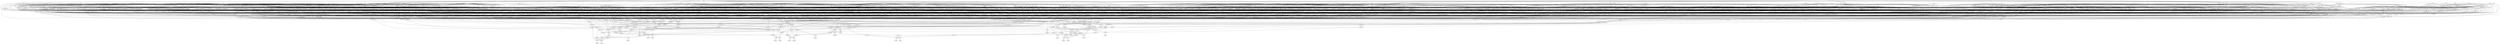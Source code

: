 digraph G {
    "new_n156_" -> "o[0]";
    "new_n403_" -> "o[0]";
    "new_n426_" -> "o[0]";
    "new_n157_" -> "new_n156_";
    "new_n358_" -> "new_n156_";
    "new_n385_" -> "new_n156_";
    "new_n158_" -> "new_n157_";
    "new_n337_" -> "new_n157_";
    "new_n333_" -> "new_n157_";
    "new_n159_" -> "new_n158_";
    "new_n258_" -> "new_n158_";
    "new_n333_" -> "new_n158_";
    "new_n160_" -> "new_n159_";
    "new_n213_" -> "new_n159_";
    "new_n206_" -> "new_n160_";
    "new_n196_" -> "new_n160_";
    "new_n189_" -> "new_n160_";
    "new_n161_" -> "new_n160_";
    "new_n212_" -> "new_n160_";
    "new_n203_" -> "new_n160_";
    "new_n188_" -> "new_n161_";
    "i[79]" -> "new_n161_";
    "new_n182_" -> "new_n161_";
    "new_n162_" -> "new_n161_";
    "new_n186_" -> "new_n161_";
    "new_n180_" -> "new_n161_";
    "new_n176_" -> "new_n162_";
    "new_n171_" -> "new_n162_";
    "new_n178_" -> "new_n162_";
    "new_n168_" -> "new_n162_";
    "new_n174_" -> "new_n162_";
    "new_n163_" -> "new_n162_";
    "i[113]" -> "new_n163_";
    "i[112]" -> "new_n163_";
    "new_n164_" -> "new_n163_";
    "new_n167_" -> "new_n163_";
    "i[114]" -> "new_n163_";
    "i[115]" -> "new_n163_";
    "new_n165_" -> "new_n164_";
    "new_n166_" -> "new_n164_";
    "new_n166_" -> "new_n165_";
    "i[116]" -> "new_n165_";
    "i[117]" -> "new_n165_";
    "i[118]" -> "new_n166_";
    "i[119]" -> "new_n166_";
    "i[116]" -> "new_n167_";
    "new_n166_" -> "new_n167_";
    "i[117]" -> "new_n167_";
    "i[115]" -> "new_n168_";
    "i[116]" -> "new_n168_";
    "new_n170_" -> "new_n168_";
    "new_n169_" -> "new_n168_";
    "new_n166_" -> "new_n168_";
    "i[118]" -> "new_n169_";
    "i[117]" -> "new_n169_";
    "i[113]" -> "new_n170_";
    "i[114]" -> "new_n170_";
    "new_n173_" -> "new_n171_";
    "new_n172_" -> "new_n171_";
    "i[118]" -> "new_n171_";
    "i[119]" -> "new_n171_";
    "i[116]" -> "new_n172_";
    "i[117]" -> "new_n172_";
    "i[113]" -> "new_n173_";
    "i[112]" -> "new_n173_";
    "i[114]" -> "new_n173_";
    "i[115]" -> "new_n173_";
    "i[85]" -> "new_n174_";
    "i[84]" -> "new_n174_";
    "new_n175_" -> "new_n174_";
    "i[86]" -> "new_n175_";
    "i[87]" -> "new_n175_";
    "i[25]" -> "new_n176_";
    "i[26]" -> "new_n176_";
    "i[27]" -> "new_n176_";
    "i[28]" -> "new_n176_";
    "i[29]" -> "new_n176_";
    "new_n177_" -> "new_n176_";
    "i[30]" -> "new_n177_";
    "i[31]" -> "new_n177_";
    "new_n170_" -> "new_n178_";
    "i[115]" -> "new_n178_";
    "i[116]" -> "new_n178_";
    "new_n179_" -> "new_n178_";
    "i[117]" -> "new_n179_";
    "i[118]" -> "new_n179_";
    "i[119]" -> "new_n179_";
    "i[27]" -> "new_n180_";
    "i[26]" -> "new_n180_";
    "i[25]" -> "new_n180_";
    "i[28]" -> "new_n180_";
    "new_n181_" -> "new_n180_";
    "i[29]" -> "new_n181_";
    "i[30]" -> "new_n181_";
    "i[31]" -> "new_n181_";
    "new_n185_" -> "new_n182_";
    "new_n184_" -> "new_n182_";
    "new_n183_" -> "new_n182_";
    "i[126]" -> "new_n183_";
    "i[127]" -> "new_n183_";
    "i[122]" -> "new_n184_";
    "i[123]" -> "new_n184_";
    "i[121]" -> "new_n184_";
    "i[124]" -> "new_n184_";
    "i[126]" -> "new_n185_";
    "i[125]" -> "new_n185_";
    "new_n187_" -> "new_n186_";
    "i[124]" -> "new_n186_";
    "i[125]" -> "new_n186_";
    "new_n183_" -> "new_n186_";
    "i[121]" -> "new_n187_";
    "i[122]" -> "new_n187_";
    "i[120]" -> "new_n187_";
    "i[123]" -> "new_n187_";
    "i[74]" -> "new_n188_";
    "i[75]" -> "new_n188_";
    "i[76]" -> "new_n188_";
    "i[77]" -> "new_n188_";
    "i[73]" -> "new_n188_";
    "i[78]" -> "new_n188_";
    "new_n200_" -> "new_n189_";
    "new_n192_" -> "new_n189_";
    "i[23]" -> "new_n189_";
    "new_n202_" -> "new_n189_";
    "new_n190_" -> "new_n189_";
    "new_n196_" -> "new_n189_";
    "i[113]" -> "new_n190_";
    "i[112]" -> "new_n190_";
    "new_n191_" -> "new_n190_";
    "i[114]" -> "new_n190_";
    "i[115]" -> "new_n190_";
    "i[116]" -> "new_n190_";
    "i[117]" -> "new_n191_";
    "new_n166_" -> "new_n191_";
    "new_n195_" -> "new_n192_";
    "new_n193_" -> "new_n192_";
    "i[127]" -> "new_n192_";
    "i[126]" -> "new_n193_";
    "new_n194_" -> "new_n193_";
    "i[124]" -> "new_n194_";
    "i[125]" -> "new_n194_";
    "i[121]" -> "new_n195_";
    "i[120]" -> "new_n195_";
    "i[122]" -> "new_n195_";
    "i[123]" -> "new_n195_";
    "new_n199_" -> "new_n196_";
    "new_n198_" -> "new_n196_";
    "new_n197_" -> "new_n196_";
    "i[22]" -> "new_n197_";
    "i[23]" -> "new_n197_";
    "i[18]" -> "new_n198_";
    "i[17]" -> "new_n198_";
    "i[19]" -> "new_n198_";
    "i[20]" -> "new_n198_";
    "i[22]" -> "new_n199_";
    "i[21]" -> "new_n199_";
    "i[17]" -> "new_n200_";
    "i[18]" -> "new_n200_";
    "i[19]" -> "new_n200_";
    "i[20]" -> "new_n200_";
    "new_n201_" -> "new_n200_";
    "i[21]" -> "new_n201_";
    "i[22]" -> "new_n201_";
    "new_n187_" -> "new_n202_";
    "new_n194_" -> "new_n202_";
    "i[126]" -> "new_n202_";
    "i[127]" -> "new_n202_";
    "new_n205_" -> "new_n203_";
    "new_n204_" -> "new_n203_";
    "new_n183_" -> "new_n203_";
    "new_n183_" -> "new_n204_";
    "i[124]" -> "new_n204_";
    "i[125]" -> "new_n204_";
    "i[121]" -> "new_n205_";
    "i[120]" -> "new_n205_";
    "i[122]" -> "new_n205_";
    "i[123]" -> "new_n205_";
    "new_n211_" -> "new_n206_";
    "i[119]" -> "new_n206_";
    "new_n207_" -> "new_n206_";
    "new_n210_" -> "new_n206_";
    "i[55]" -> "new_n206_";
    "i[20]" -> "new_n207_";
    "new_n208_" -> "new_n207_";
    "new_n209_" -> "new_n207_";
    "i[23]" -> "new_n207_";
    "i[18]" -> "new_n208_";
    "i[19]" -> "new_n208_";
    "i[21]" -> "new_n209_";
    "i[22]" -> "new_n209_";
    "i[55]" -> "new_n210_";
    "i[53]" -> "new_n210_";
    "i[54]" -> "new_n210_";
    "i[52]" -> "new_n210_";
    "i[114]" -> "new_n211_";
    "i[113]" -> "new_n211_";
    "i[115]" -> "new_n211_";
    "i[117]" -> "new_n211_";
    "i[116]" -> "new_n211_";
    "i[118]" -> "new_n211_";
    "i[124]" -> "new_n212_";
    "new_n205_" -> "new_n212_";
    "i[126]" -> "new_n212_";
    "i[125]" -> "new_n212_";
    "i[127]" -> "new_n212_";
    "new_n249_" -> "new_n213_";
    "new_n243_" -> "new_n213_";
    "new_n231_" -> "new_n213_";
    "new_n214_" -> "new_n213_";
    "new_n257_" -> "new_n213_";
    "new_n255_" -> "new_n213_";
    "new_n230_" -> "new_n214_";
    "new_n227_" -> "new_n214_";
    "new_n215_" -> "new_n214_";
    "new_n226_" -> "new_n214_";
    "new_n220_" -> "new_n214_";
    "new_n222_" -> "new_n214_";
    "i[124]" -> "new_n215_";
    "new_n218_" -> "new_n215_";
    "new_n219_" -> "new_n215_";
    "new_n216_" -> "new_n215_";
    "i[127]" -> "new_n215_";
    "i[24]" -> "new_n216_";
    "i[25]" -> "new_n216_";
    "i[26]" -> "new_n216_";
    "i[27]" -> "new_n216_";
    "new_n217_" -> "new_n216_";
    "i[28]" -> "new_n217_";
    "i[29]" -> "new_n217_";
    "new_n177_" -> "new_n217_";
    "i[122]" -> "new_n218_";
    "i[123]" -> "new_n218_";
    "i[125]" -> "new_n219_";
    "i[126]" -> "new_n219_";
    "i[126]" -> "new_n220_";
    "new_n221_" -> "new_n220_";
    "i[127]" -> "new_n220_";
    "i[120]" -> "new_n221_";
    "i[121]" -> "new_n221_";
    "new_n218_" -> "new_n221_";
    "i[124]" -> "new_n221_";
    "i[125]" -> "new_n221_";
    "i[24]" -> "new_n222_";
    "i[25]" -> "new_n222_";
    "new_n225_" -> "new_n222_";
    "new_n224_" -> "new_n222_";
    "new_n223_" -> "new_n222_";
    "i[29]" -> "new_n223_";
    "new_n177_" -> "new_n223_";
    "i[29]" -> "new_n224_";
    "i[28]" -> "new_n224_";
    "new_n177_" -> "new_n224_";
    "i[26]" -> "new_n225_";
    "i[27]" -> "new_n225_";
    "i[24]" -> "new_n226_";
    "i[25]" -> "new_n226_";
    "i[26]" -> "new_n226_";
    "i[27]" -> "new_n226_";
    "new_n217_" -> "new_n226_";
    "i[72]" -> "new_n227_";
    "i[73]" -> "new_n227_";
    "i[74]" -> "new_n227_";
    "new_n228_" -> "new_n227_";
    "new_n229_" -> "new_n227_";
    "i[75]" -> "new_n227_";
    "i[78]" -> "new_n228_";
    "i[79]" -> "new_n228_";
    "i[78]" -> "new_n229_";
    "i[77]" -> "new_n229_";
    "i[76]" -> "new_n229_";
    "i[79]" -> "new_n229_";
    "i[19]" -> "new_n230_";
    "i[18]" -> "new_n230_";
    "i[21]" -> "new_n230_";
    "i[20]" -> "new_n230_";
    "new_n197_" -> "new_n230_";
    "new_n234_" -> "new_n231_";
    "new_n239_" -> "new_n231_";
    "new_n238_" -> "new_n231_";
    "new_n232_" -> "new_n231_";
    "new_n222_" -> "new_n231_";
    "new_n240_" -> "new_n231_";
    "new_n233_" -> "new_n232_";
    "new_n236_" -> "new_n232_";
    "new_n234_" -> "new_n232_";
    "new_n237_" -> "new_n232_";
    "i[23]" -> "new_n232_";
    "i[124]" -> "new_n233_";
    "new_n195_" -> "new_n233_";
    "i[126]" -> "new_n233_";
    "i[125]" -> "new_n233_";
    "i[127]" -> "new_n233_";
    "i[116]" -> "new_n234_";
    "new_n235_" -> "new_n234_";
    "i[118]" -> "new_n234_";
    "i[117]" -> "new_n234_";
    "i[119]" -> "new_n234_";
    "i[113]" -> "new_n235_";
    "i[114]" -> "new_n235_";
    "i[112]" -> "new_n235_";
    "i[115]" -> "new_n235_";
    "i[17]" -> "new_n236_";
    "i[16]" -> "new_n236_";
    "i[18]" -> "new_n236_";
    "i[19]" -> "new_n236_";
    "i[20]" -> "new_n237_";
    "i[21]" -> "new_n237_";
    "i[22]" -> "new_n237_";
    "new_n195_" -> "new_n238_";
    "i[125]" -> "new_n238_";
    "i[126]" -> "new_n238_";
    "i[124]" -> "new_n238_";
    "i[127]" -> "new_n238_";
    "new_n239_" -> "new_n238_";
    "i[18]" -> "new_n239_";
    "i[17]" -> "new_n239_";
    "i[23]" -> "new_n239_";
    "i[19]" -> "new_n239_";
    "i[20]" -> "new_n239_";
    "new_n209_" -> "new_n239_";
    "new_n241_" -> "new_n240_";
    "new_n242_" -> "new_n240_";
    "new_n219_" -> "new_n240_";
    "i[127]" -> "new_n240_";
    "i[121]" -> "new_n241_";
    "i[122]" -> "new_n241_";
    "i[123]" -> "new_n242_";
    "i[124]" -> "new_n242_";
    "new_n244_" -> "new_n243_";
    "new_n190_" -> "new_n243_";
    "new_n245_" -> "new_n243_";
    "new_n248_" -> "new_n243_";
    "new_n247_" -> "new_n243_";
    "new_n187_" -> "new_n244_";
    "new_n204_" -> "new_n244_";
    "new_n183_" -> "new_n244_";
    "i[124]" -> "new_n245_";
    "new_n246_" -> "new_n245_";
    "i[125]" -> "new_n245_";
    "new_n183_" -> "new_n245_";
    "i[121]" -> "new_n246_";
    "i[122]" -> "new_n246_";
    "i[120]" -> "new_n246_";
    "i[123]" -> "new_n246_";
    "i[123]" -> "new_n247_";
    "new_n241_" -> "new_n247_";
    "new_n185_" -> "new_n247_";
    "i[124]" -> "new_n247_";
    "new_n183_" -> "new_n247_";
    "i[17]" -> "new_n248_";
    "i[16]" -> "new_n248_";
    "i[21]" -> "new_n248_";
    "i[20]" -> "new_n248_";
    "new_n208_" -> "new_n248_";
    "new_n197_" -> "new_n248_";
    "new_n250_" -> "new_n249_";
    "new_n253_" -> "new_n249_";
    "new_n254_" -> "new_n249_";
    "new_n252_" -> "new_n249_";
    "new_n251_" -> "new_n249_";
    "new_n217_" -> "new_n249_";
    "new_n204_" -> "new_n250_";
    "new_n183_" -> "new_n250_";
    "i[114]" -> "new_n251_";
    "i[115]" -> "new_n251_";
    "i[116]" -> "new_n251_";
    "new_n191_" -> "new_n251_";
    "i[115]" -> "new_n252_";
    "i[114]" -> "new_n252_";
    "i[117]" -> "new_n252_";
    "i[116]" -> "new_n252_";
    "new_n166_" -> "new_n252_";
    "i[24]" -> "new_n253_";
    "i[25]" -> "new_n253_";
    "i[26]" -> "new_n254_";
    "i[27]" -> "new_n254_";
    "new_n194_" -> "new_n255_";
    "new_n256_" -> "new_n255_";
    "i[126]" -> "new_n255_";
    "i[127]" -> "new_n255_";
    "i[121]" -> "new_n256_";
    "i[120]" -> "new_n256_";
    "new_n218_" -> "new_n256_";
    "i[72]" -> "new_n257_";
    "i[73]" -> "new_n257_";
    "i[74]" -> "new_n257_";
    "new_n229_" -> "new_n257_";
    "i[75]" -> "new_n257_";
    "new_n228_" -> "new_n257_";
    "new_n259_" -> "new_n258_";
    "new_n287_" -> "new_n258_";
    "new_n314_" -> "new_n258_";
    "new_n276_" -> "new_n259_";
    "new_n264_" -> "new_n259_";
    "new_n271_" -> "new_n259_";
    "new_n260_" -> "new_n259_";
    "new_n180_" -> "new_n259_";
    "new_n286_" -> "new_n259_";
    "new_n262_" -> "new_n260_";
    "new_n175_" -> "new_n260_";
    "new_n261_" -> "new_n260_";
    "new_n168_" -> "new_n260_";
    "new_n163_" -> "new_n260_";
    "i[24]" -> "new_n261_";
    "i[25]" -> "new_n261_";
    "i[26]" -> "new_n261_";
    "i[27]" -> "new_n261_";
    "new_n224_" -> "new_n261_";
    "new_n223_" -> "new_n261_";
    "new_n263_" -> "new_n262_";
    "i[84]" -> "new_n262_";
    "i[85]" -> "new_n262_";
    "i[81]" -> "new_n263_";
    "i[80]" -> "new_n263_";
    "i[82]" -> "new_n263_";
    "i[83]" -> "new_n263_";
    "i[101]" -> "new_n264_";
    "i[100]" -> "new_n264_";
    "i[103]" -> "new_n264_";
    "i[102]" -> "new_n264_";
    "new_n265_" -> "new_n264_";
    "new_n267_" -> "new_n265_";
    "i[46]" -> "new_n265_";
    "i[47]" -> "new_n265_";
    "new_n196_" -> "new_n265_";
    "new_n269_" -> "new_n265_";
    "new_n266_" -> "new_n265_";
    "i[124]" -> "new_n266_";
    "i[123]" -> "new_n266_";
    "new_n241_" -> "new_n266_";
    "i[125]" -> "new_n266_";
    "i[127]" -> "new_n266_";
    "i[126]" -> "new_n266_";
    "i[44]" -> "new_n267_";
    "i[45]" -> "new_n267_";
    "new_n268_" -> "new_n267_";
    "i[41]" -> "new_n268_";
    "i[42]" -> "new_n268_";
    "i[40]" -> "new_n268_";
    "i[43]" -> "new_n268_";
    "i[116]" -> "new_n269_";
    "new_n270_" -> "new_n269_";
    "i[118]" -> "new_n269_";
    "i[117]" -> "new_n269_";
    "i[119]" -> "new_n269_";
    "i[112]" -> "new_n270_";
    "i[113]" -> "new_n270_";
    "i[114]" -> "new_n270_";
    "i[115]" -> "new_n270_";
    "i[125]" -> "new_n271_";
    "i[126]" -> "new_n271_";
    "i[127]" -> "new_n271_";
    "new_n272_" -> "new_n271_";
    "new_n274_" -> "new_n271_";
    "new_n273_" -> "new_n272_";
    "new_n165_" -> "new_n272_";
    "new_n166_" -> "new_n272_";
    "i[112]" -> "new_n273_";
    "i[113]" -> "new_n273_";
    "i[114]" -> "new_n273_";
    "i[115]" -> "new_n273_";
    "i[101]" -> "new_n274_";
    "i[100]" -> "new_n274_";
    "new_n275_" -> "new_n274_";
    "i[102]" -> "new_n274_";
    "i[103]" -> "new_n274_";
    "new_n208_" -> "new_n275_";
    "i[20]" -> "new_n275_";
    "new_n201_" -> "new_n275_";
    "i[23]" -> "new_n275_";
    "new_n284_" -> "new_n276_";
    "new_n281_" -> "new_n276_";
    "new_n277_" -> "new_n276_";
    "new_n283_" -> "new_n276_";
    "new_n282_" -> "new_n276_";
    "new_n278_" -> "new_n277_";
    "new_n280_" -> "new_n277_";
    "i[103]" -> "new_n277_";
    "i[96]" -> "new_n278_";
    "i[97]" -> "new_n278_";
    "i[98]" -> "new_n278_";
    "new_n279_" -> "new_n278_";
    "i[99]" -> "new_n278_";
    "i[103]" -> "new_n279_";
    "i[101]" -> "new_n279_";
    "i[102]" -> "new_n279_";
    "i[100]" -> "new_n279_";
    "i[20]" -> "new_n280_";
    "i[21]" -> "new_n280_";
    "new_n197_" -> "new_n280_";
    "new_n280_" -> "new_n281_";
    "new_n236_" -> "new_n281_";
    "i[120]" -> "new_n282_";
    "i[121]" -> "new_n282_";
    "i[124]" -> "new_n282_";
    "new_n218_" -> "new_n282_";
    "i[125]" -> "new_n282_";
    "new_n183_" -> "new_n282_";
    "i[115]" -> "new_n283_";
    "i[116]" -> "new_n283_";
    "new_n170_" -> "new_n283_";
    "new_n179_" -> "new_n283_";
    "i[91]" -> "new_n284_";
    "i[90]" -> "new_n284_";
    "i[94]" -> "new_n284_";
    "new_n285_" -> "new_n284_";
    "i[95]" -> "new_n284_";
    "i[92]" -> "new_n285_";
    "i[93]" -> "new_n285_";
    "i[120]" -> "new_n286_";
    "i[121]" -> "new_n286_";
    "new_n218_" -> "new_n286_";
    "new_n204_" -> "new_n286_";
    "new_n183_" -> "new_n286_";
    "new_n307_" -> "new_n287_";
    "new_n302_" -> "new_n287_";
    "new_n288_" -> "new_n287_";
    "new_n217_" -> "new_n287_";
    "new_n182_" -> "new_n287_";
    "new_n168_" -> "new_n288_";
    "new_n301_" -> "new_n288_";
    "new_n299_" -> "new_n288_";
    "new_n289_" -> "new_n288_";
    "new_n298_" -> "new_n288_";
    "new_n297_" -> "new_n289_";
    "new_n295_" -> "new_n289_";
    "new_n293_" -> "new_n289_";
    "new_n290_" -> "new_n289_";
    "new_n292_" -> "new_n289_";
    "new_n291_" -> "new_n289_";
    "i[116]" -> "new_n290_";
    "new_n273_" -> "new_n290_";
    "new_n191_" -> "new_n290_";
    "new_n205_" -> "new_n291_";
    "new_n194_" -> "new_n291_";
    "i[126]" -> "new_n291_";
    "i[127]" -> "new_n291_";
    "i[115]" -> "new_n292_";
    "new_n170_" -> "new_n292_";
    "new_n169_" -> "new_n292_";
    "i[116]" -> "new_n292_";
    "new_n166_" -> "new_n292_";
    "i[20]" -> "new_n293_";
    "new_n294_" -> "new_n293_";
    "i[22]" -> "new_n293_";
    "i[21]" -> "new_n293_";
    "i[23]" -> "new_n293_";
    "i[16]" -> "new_n294_";
    "i[17]" -> "new_n294_";
    "i[18]" -> "new_n294_";
    "i[19]" -> "new_n294_";
    "i[124]" -> "new_n295_";
    "i[125]" -> "new_n295_";
    "i[126]" -> "new_n295_";
    "new_n296_" -> "new_n295_";
    "i[127]" -> "new_n295_";
    "i[121]" -> "new_n296_";
    "i[120]" -> "new_n296_";
    "i[122]" -> "new_n296_";
    "i[123]" -> "new_n296_";
    "i[92]" -> "new_n297_";
    "i[91]" -> "new_n297_";
    "i[90]" -> "new_n297_";
    "i[93]" -> "new_n297_";
    "i[95]" -> "new_n297_";
    "i[94]" -> "new_n297_";
    "new_n253_" -> "new_n298_";
    "new_n225_" -> "new_n298_";
    "new_n224_" -> "new_n298_";
    "new_n223_" -> "new_n298_";
    "i[98]" -> "new_n299_";
    "i[97]" -> "new_n299_";
    "i[103]" -> "new_n299_";
    "i[99]" -> "new_n299_";
    "i[100]" -> "new_n299_";
    "new_n300_" -> "new_n299_";
    "i[101]" -> "new_n300_";
    "i[102]" -> "new_n300_";
    "i[124]" -> "new_n301_";
    "i[123]" -> "new_n301_";
    "i[126]" -> "new_n301_";
    "i[125]" -> "new_n301_";
    "i[127]" -> "new_n301_";
    "new_n303_" -> "new_n302_";
    "new_n304_" -> "new_n302_";
    "new_n306_" -> "new_n302_";
    "new_n298_" -> "new_n302_";
    "new_n190_" -> "new_n302_";
    "new_n305_" -> "new_n302_";
    "new_n253_" -> "new_n303_";
    "i[28]" -> "new_n303_";
    "new_n225_" -> "new_n303_";
    "i[29]" -> "new_n303_";
    "new_n177_" -> "new_n303_";
    "i[82]" -> "new_n304_";
    "i[81]" -> "new_n304_";
    "i[83]" -> "new_n304_";
    "new_n175_" -> "new_n304_";
    "i[84]" -> "new_n304_";
    "i[85]" -> "new_n304_";
    "i[113]" -> "new_n305_";
    "i[114]" -> "new_n305_";
    "i[115]" -> "new_n305_";
    "i[116]" -> "new_n305_";
    "new_n166_" -> "new_n305_";
    "new_n169_" -> "new_n305_";
    "i[26]" -> "new_n306_";
    "i[27]" -> "new_n306_";
    "i[25]" -> "new_n306_";
    "i[28]" -> "new_n306_";
    "new_n177_" -> "new_n306_";
    "i[29]" -> "new_n306_";
    "new_n311_" -> "new_n307_";
    "new_n308_" -> "new_n307_";
    "i[111]" -> "new_n307_";
    "new_n312_" -> "new_n307_";
    "new_n281_" -> "new_n307_";
    "new_n310_" -> "new_n307_";
    "new_n309_" -> "new_n308_";
    "i[110]" -> "new_n308_";
    "i[105]" -> "new_n309_";
    "i[106]" -> "new_n309_";
    "i[104]" -> "new_n309_";
    "i[107]" -> "new_n309_";
    "i[108]" -> "new_n309_";
    "i[109]" -> "new_n309_";
    "i[124]" -> "new_n310_";
    "new_n218_" -> "new_n310_";
    "i[125]" -> "new_n310_";
    "new_n183_" -> "new_n310_";
    "i[113]" -> "new_n311_";
    "i[112]" -> "new_n311_";
    "i[114]" -> "new_n311_";
    "i[115]" -> "new_n311_";
    "new_n166_" -> "new_n311_";
    "new_n172_" -> "new_n311_";
    "i[99]" -> "new_n312_";
    "i[100]" -> "new_n312_";
    "i[101]" -> "new_n312_";
    "i[102]" -> "new_n312_";
    "new_n313_" -> "new_n312_";
    "i[103]" -> "new_n312_";
    "i[97]" -> "new_n313_";
    "i[98]" -> "new_n313_";
    "new_n217_" -> "new_n314_";
    "new_n325_" -> "new_n314_";
    "new_n332_" -> "new_n314_";
    "new_n315_" -> "new_n314_";
    "new_n329_" -> "new_n314_";
    "new_n331_" -> "new_n314_";
    "new_n322_" -> "new_n315_";
    "new_n319_" -> "new_n315_";
    "new_n324_" -> "new_n315_";
    "new_n316_" -> "new_n315_";
    "new_n320_" -> "new_n315_";
    "new_n220_" -> "new_n315_";
    "i[22]" -> "new_n316_";
    "new_n317_" -> "new_n316_";
    "i[23]" -> "new_n316_";
    "i[20]" -> "new_n317_";
    "i[21]" -> "new_n317_";
    "new_n318_" -> "new_n317_";
    "i[16]" -> "new_n318_";
    "i[17]" -> "new_n318_";
    "new_n208_" -> "new_n318_";
    "i[125]" -> "new_n319_";
    "new_n241_" -> "new_n319_";
    "new_n242_" -> "new_n319_";
    "i[126]" -> "new_n319_";
    "i[127]" -> "new_n319_";
    "new_n321_" -> "new_n320_";
    "new_n210_" -> "new_n320_";
    "i[55]" -> "new_n320_";
    "i[48]" -> "new_n321_";
    "i[49]" -> "new_n321_";
    "i[50]" -> "new_n321_";
    "i[51]" -> "new_n321_";
    "i[118]" -> "new_n322_";
    "new_n323_" -> "new_n322_";
    "i[119]" -> "new_n322_";
    "i[113]" -> "new_n323_";
    "i[112]" -> "new_n323_";
    "i[116]" -> "new_n323_";
    "i[115]" -> "new_n323_";
    "i[114]" -> "new_n323_";
    "i[117]" -> "new_n323_";
    "i[115]" -> "new_n324_";
    "new_n170_" -> "new_n324_";
    "i[116]" -> "new_n324_";
    "i[118]" -> "new_n324_";
    "i[117]" -> "new_n324_";
    "i[119]" -> "new_n324_";
    "new_n327_" -> "new_n325_";
    "new_n175_" -> "new_n325_";
    "new_n190_" -> "new_n325_";
    "new_n326_" -> "new_n325_";
    "new_n303_" -> "new_n325_";
    "new_n305_" -> "new_n325_";
    "i[24]" -> "new_n326_";
    "i[25]" -> "new_n326_";
    "i[26]" -> "new_n326_";
    "new_n224_" -> "new_n326_";
    "i[27]" -> "new_n326_";
    "new_n223_" -> "new_n326_";
    "i[82]" -> "new_n327_";
    "i[83]" -> "new_n327_";
    "new_n328_" -> "new_n327_";
    "i[84]" -> "new_n327_";
    "i[85]" -> "new_n327_";
    "i[80]" -> "new_n328_";
    "i[81]" -> "new_n328_";
    "new_n311_" -> "new_n329_";
    "new_n245_" -> "new_n329_";
    "new_n330_" -> "new_n329_";
    "new_n217_" -> "new_n329_";
    "new_n228_" -> "new_n329_";
    "i[74]" -> "new_n330_";
    "i[73]" -> "new_n330_";
    "i[75]" -> "new_n330_";
    "i[76]" -> "new_n330_";
    "i[77]" -> "new_n330_";
    "new_n195_" -> "new_n331_";
    "new_n204_" -> "new_n331_";
    "new_n183_" -> "new_n331_";
    "i[24]" -> "new_n332_";
    "i[25]" -> "new_n332_";
    "new_n254_" -> "new_n332_";
    "new_n217_" -> "new_n332_";
    "new_n222_" -> "new_n333_";
    "new_n334_" -> "new_n333_";
    "new_n335_" -> "new_n333_";
    "i[103]" -> "new_n333_";
    "new_n336_" -> "new_n333_";
    "new_n247_" -> "new_n333_";
    "new_n270_" -> "new_n334_";
    "new_n165_" -> "new_n334_";
    "new_n166_" -> "new_n334_";
    "i[97]" -> "new_n335_";
    "i[98]" -> "new_n335_";
    "i[99]" -> "new_n335_";
    "i[100]" -> "new_n335_";
    "new_n300_" -> "new_n335_";
    "i[26]" -> "new_n336_";
    "i[25]" -> "new_n336_";
    "i[27]" -> "new_n336_";
    "i[29]" -> "new_n336_";
    "i[28]" -> "new_n336_";
    "new_n177_" -> "new_n336_";
    "new_n342_" -> "new_n337_";
    "new_n357_" -> "new_n337_";
    "new_n338_" -> "new_n337_";
    "new_n344_" -> "new_n337_";
    "new_n222_" -> "new_n337_";
    "new_n247_" -> "new_n337_";
    "new_n335_" -> "new_n338_";
    "i[103]" -> "new_n338_";
    "new_n272_" -> "new_n338_";
    "new_n339_" -> "new_n338_";
    "new_n336_" -> "new_n338_";
    "new_n334_" -> "new_n338_";
    "new_n341_" -> "new_n339_";
    "new_n340_" -> "new_n339_";
    "new_n190_" -> "new_n339_";
    "i[46]" -> "new_n340_";
    "i[47]" -> "new_n340_";
    "i[42]" -> "new_n341_";
    "i[43]" -> "new_n341_";
    "i[44]" -> "new_n341_";
    "i[45]" -> "new_n341_";
    "new_n343_" -> "new_n342_";
    "i[95]" -> "new_n342_";
    "new_n281_" -> "new_n342_";
    "new_n283_" -> "new_n342_";
    "i[90]" -> "new_n343_";
    "i[89]" -> "new_n343_";
    "i[92]" -> "new_n343_";
    "i[91]" -> "new_n343_";
    "i[93]" -> "new_n343_";
    "i[94]" -> "new_n343_";
    "i[23]" -> "new_n344_";
    "new_n355_" -> "new_n344_";
    "new_n349_" -> "new_n344_";
    "new_n345_" -> "new_n344_";
    "new_n351_" -> "new_n344_";
    "new_n353_" -> "new_n344_";
    "new_n347_" -> "new_n345_";
    "i[93]" -> "new_n345_";
    "i[94]" -> "new_n345_";
    "new_n346_" -> "new_n345_";
    "new_n319_" -> "new_n345_";
    "i[95]" -> "new_n345_";
    "i[25]" -> "new_n346_";
    "i[26]" -> "new_n346_";
    "i[27]" -> "new_n346_";
    "i[28]" -> "new_n346_";
    "new_n181_" -> "new_n346_";
    "i[90]" -> "new_n347_";
    "i[89]" -> "new_n347_";
    "new_n348_" -> "new_n347_";
    "i[91]" -> "new_n348_";
    "i[92]" -> "new_n348_";
    "new_n350_" -> "new_n349_";
    "i[25]" -> "new_n349_";
    "i[26]" -> "new_n349_";
    "i[27]" -> "new_n349_";
    "i[28]" -> "new_n349_";
    "new_n181_" -> "new_n349_";
    "i[116]" -> "new_n350_";
    "i[115]" -> "new_n350_";
    "new_n179_" -> "new_n350_";
    "i[95]" -> "new_n351_";
    "new_n352_" -> "new_n351_";
    "new_n193_" -> "new_n351_";
    "i[127]" -> "new_n351_";
    "i[90]" -> "new_n352_";
    "i[89]" -> "new_n352_";
    "i[88]" -> "new_n352_";
    "new_n348_" -> "new_n352_";
    "i[93]" -> "new_n352_";
    "i[94]" -> "new_n352_";
    "i[124]" -> "new_n353_";
    "new_n354_" -> "new_n353_";
    "i[126]" -> "new_n353_";
    "i[125]" -> "new_n353_";
    "i[127]" -> "new_n353_";
    "i[120]" -> "new_n354_";
    "i[121]" -> "new_n354_";
    "i[122]" -> "new_n354_";
    "i[123]" -> "new_n354_";
    "i[21]" -> "new_n355_";
    "new_n356_" -> "new_n355_";
    "i[22]" -> "new_n355_";
    "i[17]" -> "new_n356_";
    "i[18]" -> "new_n356_";
    "i[19]" -> "new_n356_";
    "i[20]" -> "new_n356_";
    "i[125]" -> "new_n357_";
    "i[126]" -> "new_n357_";
    "i[127]" -> "new_n357_";
    "new_n379_" -> "new_n358_";
    "new_n384_" -> "new_n358_";
    "new_n370_" -> "new_n358_";
    "new_n359_" -> "new_n358_";
    "new_n382_" -> "new_n358_";
    "new_n381_" -> "new_n358_";
    "new_n311_" -> "new_n359_";
    "new_n290_" -> "new_n359_";
    "new_n360_" -> "new_n359_";
    "new_n368_" -> "new_n359_";
    "new_n366_" -> "new_n359_";
    "new_n222_" -> "new_n359_";
    "new_n190_" -> "new_n360_";
    "new_n306_" -> "new_n360_";
    "new_n365_" -> "new_n360_";
    "new_n363_" -> "new_n360_";
    "new_n361_" -> "new_n360_";
    "new_n362_" -> "new_n361_";
    "new_n167_" -> "new_n361_";
    "new_n164_" -> "new_n361_";
    "i[113]" -> "new_n362_";
    "i[112]" -> "new_n362_";
    "i[114]" -> "new_n362_";
    "i[115]" -> "new_n362_";
    "new_n364_" -> "new_n363_";
    "new_n285_" -> "new_n363_";
    "i[94]" -> "new_n363_";
    "i[95]" -> "new_n363_";
    "i[89]" -> "new_n364_";
    "i[88]" -> "new_n364_";
    "i[90]" -> "new_n364_";
    "i[91]" -> "new_n364_";
    "i[26]" -> "new_n365_";
    "i[25]" -> "new_n365_";
    "i[28]" -> "new_n365_";
    "i[27]" -> "new_n365_";
    "new_n181_" -> "new_n365_";
    "i[34]" -> "new_n366_";
    "i[35]" -> "new_n366_";
    "i[36]" -> "new_n366_";
    "i[37]" -> "new_n366_";
    "new_n367_" -> "new_n366_";
    "i[38]" -> "new_n367_";
    "i[39]" -> "new_n367_";
    "new_n369_" -> "new_n368_";
    "i[124]" -> "new_n368_";
    "new_n185_" -> "new_n368_";
    "new_n183_" -> "new_n368_";
    "i[122]" -> "new_n369_";
    "i[121]" -> "new_n369_";
    "i[123]" -> "new_n369_";
    "i[36]" -> "new_n370_";
    "new_n377_" -> "new_n370_";
    "new_n375_" -> "new_n370_";
    "new_n378_" -> "new_n370_";
    "new_n371_" -> "new_n370_";
    "new_n374_" -> "new_n371_";
    "new_n248_" -> "new_n371_";
    "new_n372_" -> "new_n371_";
    "new_n373_" -> "new_n371_";
    "new_n268_" -> "new_n372_";
    "i[44]" -> "new_n372_";
    "i[45]" -> "new_n372_";
    "new_n340_" -> "new_n372_";
    "new_n296_" -> "new_n373_";
    "i[124]" -> "new_n373_";
    "new_n219_" -> "new_n373_";
    "i[127]" -> "new_n373_";
    "i[116]" -> "new_n374_";
    "i[114]" -> "new_n374_";
    "i[115]" -> "new_n374_";
    "i[118]" -> "new_n374_";
    "i[117]" -> "new_n374_";
    "i[119]" -> "new_n374_";
    "new_n373_" -> "new_n375_";
    "new_n376_" -> "new_n375_";
    "i[119]" -> "new_n375_";
    "i[39]" -> "new_n375_";
    "new_n170_" -> "new_n376_";
    "i[115]" -> "new_n376_";
    "i[116]" -> "new_n376_";
    "i[117]" -> "new_n376_";
    "i[118]" -> "new_n376_";
    "i[33]" -> "new_n377_";
    "i[34]" -> "new_n377_";
    "i[32]" -> "new_n377_";
    "i[35]" -> "new_n377_";
    "i[37]" -> "new_n378_";
    "i[38]" -> "new_n378_";
    "new_n369_" -> "new_n379_";
    "new_n296_" -> "new_n379_";
    "i[124]" -> "new_n379_";
    "new_n219_" -> "new_n379_";
    "i[127]" -> "new_n379_";
    "new_n380_" -> "new_n379_";
    "i[113]" -> "new_n380_";
    "i[112]" -> "new_n380_";
    "new_n166_" -> "new_n380_";
    "new_n165_" -> "new_n380_";
    "i[114]" -> "new_n380_";
    "i[115]" -> "new_n380_";
    "new_n354_" -> "new_n381_";
    "new_n204_" -> "new_n381_";
    "new_n183_" -> "new_n381_";
    "i[52]" -> "new_n382_";
    "new_n383_" -> "new_n382_";
    "i[54]" -> "new_n382_";
    "i[53]" -> "new_n382_";
    "i[55]" -> "new_n382_";
    "i[49]" -> "new_n383_";
    "i[48]" -> "new_n383_";
    "i[50]" -> "new_n383_";
    "i[51]" -> "new_n383_";
    "i[28]" -> "new_n384_";
    "i[27]" -> "new_n384_";
    "i[30]" -> "new_n384_";
    "i[29]" -> "new_n384_";
    "i[31]" -> "new_n384_";
    "new_n391_" -> "new_n385_";
    "new_n386_" -> "new_n385_";
    "new_n399_" -> "new_n385_";
    "new_n332_" -> "new_n385_";
    "new_n396_" -> "new_n385_";
    "new_n172_" -> "new_n386_";
    "new_n166_" -> "new_n386_";
    "new_n387_" -> "new_n386_";
    "new_n388_" -> "new_n386_";
    "new_n390_" -> "new_n386_";
    "i[36]" -> "new_n387_";
    "i[37]" -> "new_n387_";
    "new_n367_" -> "new_n387_";
    "new_n281_" -> "new_n387_";
    "new_n283_" -> "new_n387_";
    "i[124]" -> "new_n388_";
    "new_n354_" -> "new_n388_";
    "new_n389_" -> "new_n388_";
    "i[125]" -> "new_n389_";
    "new_n183_" -> "new_n389_";
    "i[124]" -> "new_n390_";
    "new_n195_" -> "new_n390_";
    "i[125]" -> "new_n390_";
    "new_n183_" -> "new_n390_";
    "new_n395_" -> "new_n391_";
    "new_n394_" -> "new_n391_";
    "new_n392_" -> "new_n391_";
    "new_n190_" -> "new_n391_";
    "new_n393_" -> "new_n391_";
    "new_n163_" -> "new_n391_";
    "i[114]" -> "new_n392_";
    "i[115]" -> "new_n392_";
    "i[116]" -> "new_n392_";
    "new_n191_" -> "new_n392_";
    "i[25]" -> "new_n393_";
    "i[26]" -> "new_n393_";
    "i[27]" -> "new_n393_";
    "i[28]" -> "new_n393_";
    "new_n181_" -> "new_n393_";
    "new_n172_" -> "new_n394_";
    "new_n270_" -> "new_n394_";
    "i[119]" -> "new_n394_";
    "i[118]" -> "new_n394_";
    "i[87]" -> "new_n394_";
    "i[83]" -> "new_n395_";
    "i[82]" -> "new_n395_";
    "i[81]" -> "new_n395_";
    "i[84]" -> "new_n395_";
    "i[86]" -> "new_n395_";
    "i[85]" -> "new_n395_";
    "new_n402_" -> "new_n396_";
    "new_n397_" -> "new_n396_";
    "new_n361_" -> "new_n396_";
    "new_n401_" -> "new_n396_";
    "new_n399_" -> "new_n396_";
    "new_n400_" -> "new_n396_";
    "new_n256_" -> "new_n397_";
    "i[125]" -> "new_n397_";
    "i[126]" -> "new_n397_";
    "i[124]" -> "new_n397_";
    "i[127]" -> "new_n397_";
    "new_n398_" -> "new_n397_";
    "i[94]" -> "new_n398_";
    "i[93]" -> "new_n398_";
    "i[95]" -> "new_n398_";
    "new_n241_" -> "new_n399_";
    "i[123]" -> "new_n399_";
    "i[124]" -> "new_n399_";
    "new_n185_" -> "new_n399_";
    "new_n183_" -> "new_n399_";
    "new_n354_" -> "new_n400_";
    "new_n194_" -> "new_n400_";
    "i[126]" -> "new_n400_";
    "i[127]" -> "new_n400_";
    "new_n208_" -> "new_n401_";
    "i[20]" -> "new_n401_";
    "i[21]" -> "new_n401_";
    "new_n197_" -> "new_n401_";
    "i[94]" -> "new_n402_";
    "i[95]" -> "new_n402_";
    "new_n418_" -> "new_n403_";
    "new_n393_" -> "new_n403_";
    "new_n412_" -> "new_n403_";
    "new_n404_" -> "new_n403_";
    "new_n425_" -> "new_n403_";
    "new_n411_" -> "new_n404_";
    "new_n228_" -> "new_n404_";
    "new_n409_" -> "new_n404_";
    "new_n405_" -> "new_n404_";
    "new_n410_" -> "new_n404_";
    "new_n180_" -> "new_n404_";
    "new_n408_" -> "new_n405_";
    "new_n168_" -> "new_n405_";
    "new_n191_" -> "new_n405_";
    "new_n407_" -> "new_n405_";
    "new_n406_" -> "new_n405_";
    "new_n163_" -> "new_n405_";
    "i[20]" -> "new_n406_";
    "new_n236_" -> "new_n406_";
    "i[22]" -> "new_n406_";
    "i[21]" -> "new_n406_";
    "i[23]" -> "new_n406_";
    "new_n169_" -> "new_n407_";
    "i[113]" -> "new_n407_";
    "i[114]" -> "new_n407_";
    "i[115]" -> "new_n407_";
    "i[116]" -> "new_n407_";
    "new_n166_" -> "new_n407_";
    "i[114]" -> "new_n408_";
    "i[113]" -> "new_n408_";
    "i[112]" -> "new_n408_";
    "i[115]" -> "new_n408_";
    "i[116]" -> "new_n408_";
    "i[34]" -> "new_n409_";
    "i[35]" -> "new_n409_";
    "i[36]" -> "new_n409_";
    "i[33]" -> "new_n409_";
    "i[39]" -> "new_n409_";
    "new_n378_" -> "new_n409_";
    "i[123]" -> "new_n410_";
    "i[122]" -> "new_n410_";
    "i[125]" -> "new_n410_";
    "i[124]" -> "new_n410_";
    "new_n183_" -> "new_n410_";
    "i[73]" -> "new_n411_";
    "i[74]" -> "new_n411_";
    "i[72]" -> "new_n411_";
    "i[75]" -> "new_n411_";
    "i[76]" -> "new_n411_";
    "i[77]" -> "new_n411_";
    "new_n415_" -> "new_n412_";
    "new_n417_" -> "new_n412_";
    "new_n414_" -> "new_n412_";
    "new_n413_" -> "new_n412_";
    "new_n393_" -> "new_n412_";
    "new_n416_" -> "new_n412_";
    "i[91]" -> "new_n413_";
    "i[90]" -> "new_n413_";
    "i[94]" -> "new_n413_";
    "new_n285_" -> "new_n413_";
    "new_n400_" -> "new_n413_";
    "i[95]" -> "new_n413_";
    "new_n219_" -> "new_n414_";
    "i[123]" -> "new_n414_";
    "i[124]" -> "new_n414_";
    "i[127]" -> "new_n414_";
    "new_n415_" -> "new_n414_";
    "i[18]" -> "new_n415_";
    "i[17]" -> "new_n415_";
    "i[23]" -> "new_n415_";
    "i[19]" -> "new_n415_";
    "i[20]" -> "new_n415_";
    "new_n201_" -> "new_n415_";
    "i[120]" -> "new_n416_";
    "i[121]" -> "new_n416_";
    "i[124]" -> "new_n416_";
    "new_n218_" -> "new_n416_";
    "new_n219_" -> "new_n416_";
    "i[127]" -> "new_n416_";
    "i[115]" -> "new_n417_";
    "i[114]" -> "new_n417_";
    "i[116]" -> "new_n417_";
    "i[118]" -> "new_n417_";
    "i[117]" -> "new_n417_";
    "i[119]" -> "new_n417_";
    "new_n419_" -> "new_n418_";
    "new_n421_" -> "new_n418_";
    "new_n424_" -> "new_n418_";
    "new_n179_" -> "new_n418_";
    "new_n422_" -> "new_n418_";
    "i[17]" -> "new_n419_";
    "i[18]" -> "new_n419_";
    "i[16]" -> "new_n419_";
    "i[20]" -> "new_n419_";
    "i[19]" -> "new_n419_";
    "new_n420_" -> "new_n419_";
    "i[21]" -> "new_n420_";
    "new_n197_" -> "new_n420_";
    "new_n296_" -> "new_n421_";
    "new_n194_" -> "new_n421_";
    "i[126]" -> "new_n421_";
    "i[127]" -> "new_n421_";
    "i[77]" -> "new_n422_";
    "i[78]" -> "new_n422_";
    "new_n423_" -> "new_n422_";
    "i[79]" -> "new_n422_";
    "i[72]" -> "new_n423_";
    "i[73]" -> "new_n423_";
    "i[74]" -> "new_n423_";
    "i[75]" -> "new_n423_";
    "i[76]" -> "new_n423_";
    "i[123]" -> "new_n424_";
    "i[122]" -> "new_n424_";
    "i[126]" -> "new_n424_";
    "i[125]" -> "new_n424_";
    "i[124]" -> "new_n424_";
    "i[127]" -> "new_n424_";
    "new_n296_" -> "new_n425_";
    "new_n204_" -> "new_n425_";
    "new_n183_" -> "new_n425_";
    "new_n433_" -> "new_n426_";
    "new_n438_" -> "new_n426_";
    "new_n436_" -> "new_n426_";
    "new_n427_" -> "new_n426_";
    "new_n442_" -> "new_n426_";
    "new_n409_" -> "new_n427_";
    "new_n432_" -> "new_n427_";
    "new_n186_" -> "new_n427_";
    "new_n428_" -> "new_n427_";
    "new_n180_" -> "new_n427_";
    "new_n171_" -> "new_n428_";
    "new_n429_" -> "new_n428_";
    "new_n431_" -> "new_n428_";
    "new_n168_" -> "new_n428_";
    "new_n163_" -> "new_n428_";
    "i[86]" -> "new_n429_";
    "new_n430_" -> "new_n429_";
    "i[87]" -> "new_n429_";
    "i[83]" -> "new_n430_";
    "i[82]" -> "new_n430_";
    "new_n328_" -> "new_n430_";
    "i[84]" -> "new_n430_";
    "i[85]" -> "new_n430_";
    "i[28]" -> "new_n431_";
    "new_n254_" -> "new_n431_";
    "new_n223_" -> "new_n431_";
    "i[74]" -> "new_n432_";
    "i[75]" -> "new_n432_";
    "i[73]" -> "new_n432_";
    "i[76]" -> "new_n432_";
    "new_n228_" -> "new_n432_";
    "i[77]" -> "new_n432_";
    "new_n434_" -> "new_n433_";
    "i[23]" -> "new_n433_";
    "new_n363_" -> "new_n433_";
    "new_n361_" -> "new_n433_";
    "new_n295_" -> "new_n433_";
    "new_n301_" -> "new_n433_";
    "i[20]" -> "new_n434_";
    "new_n435_" -> "new_n434_";
    "new_n209_" -> "new_n434_";
    "i[17]" -> "new_n435_";
    "i[16]" -> "new_n435_";
    "i[18]" -> "new_n435_";
    "i[19]" -> "new_n435_";
    "new_n437_" -> "new_n436_";
    "new_n381_" -> "new_n436_";
    "new_n441_" -> "new_n436_";
    "new_n438_" -> "new_n436_";
    "i[112]" -> "new_n437_";
    "i[113]" -> "new_n437_";
    "i[114]" -> "new_n437_";
    "i[115]" -> "new_n437_";
    "new_n167_" -> "new_n437_";
    "new_n164_" -> "new_n437_";
    "new_n440_" -> "new_n438_";
    "new_n439_" -> "new_n438_";
    "new_n197_" -> "new_n438_";
    "new_n197_" -> "new_n439_";
    "i[20]" -> "new_n439_";
    "i[21]" -> "new_n439_";
    "i[17]" -> "new_n440_";
    "i[18]" -> "new_n440_";
    "i[16]" -> "new_n440_";
    "i[19]" -> "new_n440_";
    "i[75]" -> "new_n441_";
    "i[74]" -> "new_n441_";
    "i[76]" -> "new_n441_";
    "i[79]" -> "new_n441_";
    "i[78]" -> "new_n441_";
    "i[77]" -> "new_n441_";
    "i[122]" -> "new_n442_";
    "i[121]" -> "new_n442_";
    "new_n183_" -> "new_n442_";
    "new_n185_" -> "new_n442_";
    "i[123]" -> "new_n442_";
    "i[124]" -> "new_n442_";
    "new_n444_" -> "o[1]";
    "new_n445_" -> "o[1]";
    "new_n446_" -> "o[1]";
    "new_n156_" -> "new_n444_";
    "new_n403_" -> "new_n444_";
    "new_n426_" -> "new_n444_";
    "new_n157_" -> "new_n445_";
    "new_n358_" -> "new_n445_";
    "new_n385_" -> "new_n445_";
    "new_n447_" -> "new_n446_";
    "new_n448_" -> "new_n446_";
    "new_n468_" -> "new_n446_";
    "new_n158_" -> "new_n447_";
    "new_n337_" -> "new_n447_";
    "new_n333_" -> "new_n447_";
    "new_n449_" -> "new_n448_";
    "new_n450_" -> "new_n448_";
    "new_n467_" -> "new_n448_";
    "new_n159_" -> "new_n449_";
    "new_n258_" -> "new_n449_";
    "new_n333_" -> "new_n449_";
    "new_n451_" -> "new_n450_";
    "new_n452_" -> "new_n450_";
    "new_n459_" -> "new_n450_";
    "new_n160_" -> "new_n451_";
    "new_n213_" -> "new_n451_";
    "new_n453_" -> "new_n452_";
    "new_n454_" -> "new_n452_";
    "new_n458_" -> "new_n452_";
    "new_n163_" -> "new_n453_";
    "new_n429_" -> "new_n453_";
    "new_n180_" -> "new_n453_";
    "new_n365_" -> "new_n453_";
    "new_n436_" -> "new_n453_";
    "new_n442_" -> "new_n453_";
    "i[38]" -> "new_n454_";
    "new_n456_" -> "new_n454_";
    "new_n286_" -> "new_n454_";
    "new_n455_" -> "new_n454_";
    "new_n275_" -> "new_n454_";
    "i[101]" -> "new_n455_";
    "i[100]" -> "new_n455_";
    "new_n272_" -> "new_n455_";
    "i[39]" -> "new_n455_";
    "i[102]" -> "new_n455_";
    "i[103]" -> "new_n455_";
    "i[36]" -> "new_n456_";
    "new_n457_" -> "new_n456_";
    "i[37]" -> "new_n456_";
    "i[33]" -> "new_n457_";
    "i[32]" -> "new_n457_";
    "i[34]" -> "new_n457_";
    "i[35]" -> "new_n457_";
    "new_n399_" -> "new_n458_";
    "new_n401_" -> "new_n458_";
    "new_n402_" -> "new_n458_";
    "new_n350_" -> "new_n458_";
    "new_n400_" -> "new_n458_";
    "new_n460_" -> "new_n459_";
    "new_n462_" -> "new_n459_";
    "new_n464_" -> "new_n459_";
    "new_n416_" -> "new_n460_";
    "new_n414_" -> "new_n460_";
    "new_n418_" -> "new_n460_";
    "new_n461_" -> "new_n460_";
    "new_n425_" -> "new_n460_";
    "new_n393_" -> "new_n460_";
    "new_n417_" -> "new_n461_";
    "new_n407_" -> "new_n461_";
    "new_n180_" -> "new_n461_";
    "new_n163_" -> "new_n461_";
    "new_n406_" -> "new_n461_";
    "new_n425_" -> "new_n461_";
    "new_n163_" -> "new_n462_";
    "new_n180_" -> "new_n462_";
    "new_n171_" -> "new_n462_";
    "new_n203_" -> "new_n462_";
    "new_n174_" -> "new_n462_";
    "new_n463_" -> "new_n462_";
    "new_n190_" -> "new_n463_";
    "new_n203_" -> "new_n463_";
    "new_n212_" -> "new_n463_";
    "new_n202_" -> "new_n463_";
    "new_n196_" -> "new_n463_";
    "new_n244_" -> "new_n464_";
    "new_n247_" -> "new_n464_";
    "new_n257_" -> "new_n464_";
    "new_n248_" -> "new_n464_";
    "new_n255_" -> "new_n464_";
    "new_n465_" -> "new_n464_";
    "new_n226_" -> "new_n465_";
    "new_n230_" -> "new_n465_";
    "new_n220_" -> "new_n465_";
    "new_n466_" -> "new_n465_";
    "new_n255_" -> "new_n465_";
    "new_n222_" -> "new_n465_";
    "new_n239_" -> "new_n466_";
    "new_n234_" -> "new_n466_";
    "new_n240_" -> "new_n466_";
    "new_n259_" -> "new_n467_";
    "new_n287_" -> "new_n467_";
    "new_n314_" -> "new_n467_";
    "new_n381_" -> "new_n468_";
    "new_n382_" -> "new_n468_";
    "new_n384_" -> "new_n468_";
    "new_n380_" -> "new_n468_";
    "new_n469_" -> "new_n468_";
    "new_n222_" -> "new_n469_";
    "new_n306_" -> "new_n469_";
    "new_n470_" -> "new_n469_";
    "new_n361_" -> "new_n469_";
    "new_n381_" -> "new_n469_";
    "i[75]" -> "new_n470_";
    "i[74]" -> "new_n470_";
    "i[79]" -> "new_n470_";
    "i[77]" -> "new_n470_";
    "i[78]" -> "new_n470_";
    "i[76]" -> "new_n470_";
    "new_n472_" -> "o[2]";
    "new_n473_" -> "o[2]";
    "new_n444_" -> "new_n472_";
    "new_n446_" -> "new_n472_";
    "new_n445_" -> "new_n472_";
    "new_n474_" -> "new_n473_";
    "new_n475_" -> "new_n473_";
    "new_n447_" -> "new_n474_";
    "new_n448_" -> "new_n474_";
    "new_n468_" -> "new_n474_";
    "new_n476_" -> "new_n475_";
    "new_n477_" -> "new_n475_";
    "new_n449_" -> "new_n476_";
    "new_n450_" -> "new_n476_";
    "new_n467_" -> "new_n476_";
    "new_n478_" -> "new_n477_";
    "new_n479_" -> "new_n477_";
    "new_n480_" -> "new_n477_";
    "new_n451_" -> "new_n478_";
    "new_n452_" -> "new_n478_";
    "new_n459_" -> "new_n478_";
    "new_n453_" -> "new_n479_";
    "new_n454_" -> "new_n479_";
    "new_n458_" -> "new_n479_";
    "new_n460_" -> "new_n480_";
    "new_n462_" -> "new_n480_";
    "new_n464_" -> "new_n480_";
    "new_n482_" -> "o[3]";
    "new_n483_" -> "o[3]";
    "new_n484_" -> "o[3]";
    "new_n485_" -> "o[3]";
    "new_n473_" -> "new_n482_";
    "new_n472_" -> "new_n482_";
    "new_n475_" -> "new_n483_";
    "new_n474_" -> "new_n483_";
    "new_n476_" -> "new_n484_";
    "new_n477_" -> "new_n484_";
    "new_n478_" -> "new_n485_";
    "new_n479_" -> "new_n485_";
    "new_n480_" -> "new_n485_";
    "new_n484_" -> "o[4]";
    "new_n485_" -> "o[4]";
    "new_n482_" -> "o[4]";
    "new_n483_" -> "o[4]";
    "new_n488_" -> "o[5]";
    "new_n660_" -> "o[5]";
    "new_n673_" -> "o[5]";
    "new_n489_" -> "new_n488_";
    "new_n622_" -> "new_n488_";
    "new_n641_" -> "new_n488_";
    "new_n490_" -> "new_n489_";
    "new_n573_" -> "new_n489_";
    "new_n607_" -> "new_n489_";
    "new_n491_" -> "new_n490_";
    "new_n519_" -> "new_n490_";
    "new_n555_" -> "new_n490_";
    "new_n492_" -> "new_n491_";
    "new_n181_" -> "new_n491_";
    "new_n510_" -> "new_n491_";
    "new_n496_" -> "new_n491_";
    "new_n518_" -> "new_n491_";
    "new_n179_" -> "new_n491_";
    "new_n347_" -> "new_n492_";
    "i[93]" -> "new_n492_";
    "i[94]" -> "new_n492_";
    "i[95]" -> "new_n492_";
    "new_n437_" -> "new_n492_";
    "new_n493_" -> "new_n492_";
    "new_n495_" -> "new_n493_";
    "i[10]" -> "new_n493_";
    "i[11]" -> "new_n493_";
    "i[12]" -> "new_n493_";
    "i[13]" -> "new_n493_";
    "new_n494_" -> "new_n493_";
    "i[14]" -> "new_n494_";
    "i[15]" -> "new_n494_";
    "i[8]" -> "new_n495_";
    "i[9]" -> "new_n495_";
    "new_n506_" -> "new_n496_";
    "new_n507_" -> "new_n496_";
    "new_n497_" -> "new_n496_";
    "new_n500_" -> "new_n496_";
    "new_n319_" -> "new_n496_";
    "new_n508_" -> "new_n496_";
    "new_n198_" -> "new_n497_";
    "i[23]" -> "new_n497_";
    "new_n201_" -> "new_n497_";
    "new_n498_" -> "new_n497_";
    "new_n499_" -> "new_n497_";
    "i[17]" -> "new_n498_";
    "i[16]" -> "new_n498_";
    "new_n197_" -> "new_n498_";
    "new_n439_" -> "new_n498_";
    "i[18]" -> "new_n498_";
    "i[19]" -> "new_n498_";
    "i[125]" -> "new_n499_";
    "i[126]" -> "new_n499_";
    "i[124]" -> "new_n499_";
    "i[127]" -> "new_n499_";
    "i[103]" -> "new_n500_";
    "i[102]" -> "new_n500_";
    "new_n505_" -> "new_n500_";
    "i[87]" -> "new_n500_";
    "new_n504_" -> "new_n500_";
    "new_n501_" -> "new_n500_";
    "new_n263_" -> "new_n501_";
    "i[85]" -> "new_n501_";
    "i[87]" -> "new_n501_";
    "i[86]" -> "new_n501_";
    "i[84]" -> "new_n501_";
    "new_n502_" -> "new_n501_";
    "new_n503_" -> "new_n502_";
    "i[100]" -> "new_n502_";
    "i[101]" -> "new_n502_";
    "i[102]" -> "new_n502_";
    "i[103]" -> "new_n502_";
    "i[98]" -> "new_n503_";
    "i[99]" -> "new_n503_";
    "i[4]" -> "new_n504_";
    "i[3]" -> "new_n504_";
    "i[6]" -> "new_n504_";
    "i[5]" -> "new_n504_";
    "i[7]" -> "new_n504_";
    "i[85]" -> "new_n505_";
    "i[86]" -> "new_n505_";
    "i[83]" -> "new_n506_";
    "i[82]" -> "new_n506_";
    "new_n505_" -> "new_n506_";
    "i[84]" -> "new_n506_";
    "i[87]" -> "new_n506_";
    "i[19]" -> "new_n507_";
    "i[20]" -> "new_n507_";
    "i[23]" -> "new_n507_";
    "new_n201_" -> "new_n507_";
    "i[1]" -> "new_n508_";
    "i[2]" -> "new_n508_";
    "i[0]" -> "new_n508_";
    "i[3]" -> "new_n508_";
    "i[7]" -> "new_n508_";
    "new_n509_" -> "new_n508_";
    "i[7]" -> "new_n509_";
    "i[5]" -> "new_n509_";
    "i[6]" -> "new_n509_";
    "i[4]" -> "new_n509_";
    "new_n516_" -> "new_n510_";
    "new_n517_" -> "new_n510_";
    "i[62]" -> "new_n510_";
    "i[63]" -> "new_n510_";
    "new_n511_" -> "new_n510_";
    "new_n514_" -> "new_n510_";
    "new_n513_" -> "new_n511_";
    "i[12]" -> "new_n511_";
    "i[13]" -> "new_n511_";
    "new_n494_" -> "new_n511_";
    "new_n512_" -> "new_n511_";
    "new_n254_" -> "new_n512_";
    "i[25]" -> "new_n512_";
    "i[28]" -> "new_n512_";
    "new_n181_" -> "new_n512_";
    "i[10]" -> "new_n513_";
    "i[11]" -> "new_n513_";
    "new_n515_" -> "new_n514_";
    "new_n340_" -> "new_n514_";
    "i[40]" -> "new_n515_";
    "i[41]" -> "new_n515_";
    "i[42]" -> "new_n515_";
    "i[43]" -> "new_n515_";
    "i[44]" -> "new_n515_";
    "i[45]" -> "new_n515_";
    "i[115]" -> "new_n516_";
    "i[116]" -> "new_n516_";
    "i[117]" -> "new_n516_";
    "new_n170_" -> "new_n516_";
    "i[118]" -> "new_n516_";
    "i[119]" -> "new_n516_";
    "i[59]" -> "new_n517_";
    "i[60]" -> "new_n517_";
    "i[57]" -> "new_n517_";
    "i[58]" -> "new_n517_";
    "i[62]" -> "new_n517_";
    "i[61]" -> "new_n517_";
    "i[43]" -> "new_n518_";
    "i[44]" -> "new_n518_";
    "i[45]" -> "new_n518_";
    "i[46]" -> "new_n518_";
    "i[47]" -> "new_n518_";
    "new_n548_" -> "new_n519_";
    "new_n552_" -> "new_n519_";
    "new_n541_" -> "new_n519_";
    "new_n520_" -> "new_n519_";
    "new_n512_" -> "new_n519_";
    "new_n168_" -> "new_n519_";
    "new_n528_" -> "new_n520_";
    "new_n534_" -> "new_n520_";
    "new_n527_" -> "new_n520_";
    "new_n521_" -> "new_n520_";
    "new_n536_" -> "new_n520_";
    "new_n539_" -> "new_n520_";
    "i[17]" -> "new_n521_";
    "i[16]" -> "new_n521_";
    "new_n522_" -> "new_n521_";
    "new_n208_" -> "new_n521_";
    "new_n280_" -> "new_n521_";
    "new_n525_" -> "new_n521_";
    "i[34]" -> "new_n522_";
    "new_n523_" -> "new_n522_";
    "i[37]" -> "new_n522_";
    "new_n524_" -> "new_n522_";
    "new_n367_" -> "new_n522_";
    "i[32]" -> "new_n523_";
    "i[33]" -> "new_n523_";
    "i[35]" -> "new_n524_";
    "i[36]" -> "new_n524_";
    "i[86]" -> "new_n525_";
    "new_n526_" -> "new_n525_";
    "i[87]" -> "new_n525_";
    "i[82]" -> "new_n526_";
    "i[80]" -> "new_n526_";
    "i[81]" -> "new_n526_";
    "i[84]" -> "new_n526_";
    "i[83]" -> "new_n526_";
    "i[85]" -> "new_n526_";
    "new_n311_" -> "new_n527_";
    "i[39]" -> "new_n527_";
    "new_n524_" -> "new_n527_";
    "new_n378_" -> "new_n527_";
    "i[85]" -> "new_n528_";
    "new_n529_" -> "new_n528_";
    "i[86]" -> "new_n528_";
    "new_n532_" -> "new_n528_";
    "i[87]" -> "new_n528_";
    "new_n531_" -> "new_n528_";
    "new_n530_" -> "new_n529_";
    "new_n328_" -> "new_n529_";
    "i[84]" -> "new_n529_";
    "i[82]" -> "new_n530_";
    "i[83]" -> "new_n530_";
    "i[99]" -> "new_n531_";
    "new_n313_" -> "new_n531_";
    "i[100]" -> "new_n531_";
    "new_n300_" -> "new_n531_";
    "i[103]" -> "new_n531_";
    "new_n495_" -> "new_n532_";
    "i[10]" -> "new_n532_";
    "i[11]" -> "new_n532_";
    "new_n533_" -> "new_n532_";
    "new_n494_" -> "new_n532_";
    "i[14]" -> "new_n533_";
    "i[13]" -> "new_n533_";
    "i[12]" -> "new_n533_";
    "i[15]" -> "new_n533_";
    "new_n535_" -> "new_n534_";
    "new_n504_" -> "new_n534_";
    "i[15]" -> "new_n534_";
    "new_n532_" -> "new_n534_";
    "new_n495_" -> "new_n535_";
    "new_n513_" -> "new_n535_";
    "i[12]" -> "new_n535_";
    "i[13]" -> "new_n535_";
    "i[14]" -> "new_n535_";
    "i[98]" -> "new_n536_";
    "new_n537_" -> "new_n536_";
    "new_n538_" -> "new_n536_";
    "i[99]" -> "new_n536_";
    "i[103]" -> "new_n536_";
    "i[96]" -> "new_n537_";
    "i[97]" -> "new_n537_";
    "i[100]" -> "new_n538_";
    "i[101]" -> "new_n538_";
    "i[102]" -> "new_n538_";
    "new_n540_" -> "new_n539_";
    "i[4]" -> "new_n539_";
    "i[6]" -> "new_n539_";
    "i[5]" -> "new_n539_";
    "i[7]" -> "new_n539_";
    "i[0]" -> "new_n540_";
    "i[1]" -> "new_n540_";
    "i[2]" -> "new_n540_";
    "i[3]" -> "new_n540_";
    "i[7]" -> "new_n541_";
    "new_n545_" -> "new_n541_";
    "new_n542_" -> "new_n541_";
    "new_n547_" -> "new_n541_";
    "new_n544_" -> "new_n541_";
    "new_n340_" -> "new_n541_";
    "i[28]" -> "new_n542_";
    "new_n543_" -> "new_n542_";
    "i[30]" -> "new_n542_";
    "i[29]" -> "new_n542_";
    "i[31]" -> "new_n542_";
    "i[26]" -> "new_n543_";
    "new_n253_" -> "new_n543_";
    "i[27]" -> "new_n543_";
    "new_n523_" -> "new_n544_";
    "i[34]" -> "new_n544_";
    "i[35]" -> "new_n544_";
    "i[36]" -> "new_n544_";
    "i[37]" -> "new_n544_";
    "new_n367_" -> "new_n544_";
    "i[4]" -> "new_n545_";
    "new_n540_" -> "new_n545_";
    "new_n546_" -> "new_n545_";
    "i[5]" -> "new_n546_";
    "i[6]" -> "new_n546_";
    "i[42]" -> "new_n547_";
    "i[43]" -> "new_n547_";
    "i[40]" -> "new_n547_";
    "i[41]" -> "new_n547_";
    "i[45]" -> "new_n547_";
    "i[44]" -> "new_n547_";
    "i[12]" -> "new_n548_";
    "new_n551_" -> "new_n548_";
    "new_n494_" -> "new_n548_";
    "i[13]" -> "new_n548_";
    "new_n286_" -> "new_n548_";
    "new_n549_" -> "new_n548_";
    "i[41]" -> "new_n549_";
    "i[42]" -> "new_n549_";
    "i[43]" -> "new_n549_";
    "new_n550_" -> "new_n549_";
    "i[44]" -> "new_n550_";
    "i[45]" -> "new_n550_";
    "i[46]" -> "new_n550_";
    "i[47]" -> "new_n550_";
    "i[8]" -> "new_n551_";
    "i[9]" -> "new_n551_";
    "i[10]" -> "new_n551_";
    "i[11]" -> "new_n551_";
    "new_n553_" -> "new_n552_";
    "new_n554_" -> "new_n552_";
    "new_n549_" -> "new_n552_";
    "i[10]" -> "new_n553_";
    "new_n495_" -> "new_n553_";
    "i[11]" -> "new_n553_";
    "i[13]" -> "new_n553_";
    "i[12]" -> "new_n553_";
    "new_n494_" -> "new_n553_";
    "new_n296_" -> "new_n554_";
    "i[124]" -> "new_n554_";
    "i[125]" -> "new_n554_";
    "new_n183_" -> "new_n554_";
    "new_n525_" -> "new_n555_";
    "new_n570_" -> "new_n555_";
    "new_n571_" -> "new_n555_";
    "new_n563_" -> "new_n555_";
    "new_n556_" -> "new_n555_";
    "new_n179_" -> "new_n555_";
    "new_n560_" -> "new_n556_";
    "new_n561_" -> "new_n556_";
    "new_n512_" -> "new_n556_";
    "new_n562_" -> "new_n556_";
    "new_n557_" -> "new_n556_";
    "i[55]" -> "new_n556_";
    "new_n512_" -> "new_n557_";
    "new_n558_" -> "new_n557_";
    "new_n559_" -> "new_n557_";
    "i[124]" -> "new_n558_";
    "new_n218_" -> "new_n558_";
    "i[126]" -> "new_n558_";
    "i[125]" -> "new_n558_";
    "i[127]" -> "new_n558_";
    "i[43]" -> "new_n559_";
    "i[42]" -> "new_n559_";
    "i[45]" -> "new_n559_";
    "i[44]" -> "new_n559_";
    "new_n340_" -> "new_n559_";
    "i[59]" -> "new_n560_";
    "i[60]" -> "new_n560_";
    "i[58]" -> "new_n560_";
    "i[61]" -> "new_n560_";
    "i[62]" -> "new_n560_";
    "i[63]" -> "new_n560_";
    "i[50]" -> "new_n561_";
    "i[51]" -> "new_n561_";
    "i[53]" -> "new_n561_";
    "i[52]" -> "new_n561_";
    "i[54]" -> "new_n561_";
    "i[51]" -> "new_n562_";
    "i[52]" -> "new_n562_";
    "i[50]" -> "new_n562_";
    "i[53]" -> "new_n562_";
    "i[54]" -> "new_n562_";
    "new_n569_" -> "new_n563_";
    "i[7]" -> "new_n563_";
    "i[23]" -> "new_n563_";
    "new_n568_" -> "new_n563_";
    "new_n564_" -> "new_n563_";
    "new_n233_" -> "new_n563_";
    "new_n567_" -> "new_n564_";
    "new_n566_" -> "new_n564_";
    "i[7]" -> "new_n564_";
    "i[6]" -> "new_n564_";
    "new_n565_" -> "new_n564_";
    "new_n435_" -> "new_n565_";
    "i[20]" -> "new_n565_";
    "i[21]" -> "new_n565_";
    "new_n197_" -> "new_n565_";
    "i[1]" -> "new_n566_";
    "i[0]" -> "new_n566_";
    "i[2]" -> "new_n566_";
    "i[3]" -> "new_n566_";
    "i[4]" -> "new_n567_";
    "i[5]" -> "new_n567_";
    "i[19]" -> "new_n568_";
    "i[18]" -> "new_n568_";
    "i[17]" -> "new_n568_";
    "i[20]" -> "new_n568_";
    "new_n201_" -> "new_n568_";
    "i[2]" -> "new_n569_";
    "i[1]" -> "new_n569_";
    "i[3]" -> "new_n569_";
    "i[4]" -> "new_n569_";
    "i[5]" -> "new_n569_";
    "i[6]" -> "new_n569_";
    "i[99]" -> "new_n570_";
    "new_n313_" -> "new_n570_";
    "i[103]" -> "new_n570_";
    "new_n538_" -> "new_n570_";
    "new_n572_" -> "new_n570_";
    "new_n571_" -> "new_n570_";
    "new_n241_" -> "new_n571_";
    "new_n185_" -> "new_n571_";
    "i[123]" -> "new_n571_";
    "i[124]" -> "new_n571_";
    "new_n183_" -> "new_n571_";
    "i[3]" -> "new_n572_";
    "i[2]" -> "new_n572_";
    "i[4]" -> "new_n572_";
    "i[7]" -> "new_n572_";
    "i[6]" -> "new_n572_";
    "i[5]" -> "new_n572_";
    "new_n574_" -> "new_n573_";
    "new_n591_" -> "new_n573_";
    "new_n587_" -> "new_n574_";
    "new_n212_" -> "new_n574_";
    "new_n588_" -> "new_n574_";
    "new_n589_" -> "new_n574_";
    "new_n590_" -> "new_n574_";
    "new_n575_" -> "new_n574_";
    "new_n577_" -> "new_n575_";
    "new_n168_" -> "new_n575_";
    "new_n586_" -> "new_n575_";
    "new_n584_" -> "new_n575_";
    "new_n576_" -> "new_n575_";
    "new_n579_" -> "new_n575_";
    "new_n581_" -> "new_n576_";
    "new_n168_" -> "new_n576_";
    "new_n578_" -> "new_n576_";
    "new_n577_" -> "new_n576_";
    "new_n583_" -> "new_n576_";
    "new_n224_" -> "new_n577_";
    "new_n253_" -> "new_n577_";
    "new_n254_" -> "new_n577_";
    "new_n223_" -> "new_n577_";
    "new_n580_" -> "new_n578_";
    "new_n285_" -> "new_n578_";
    "i[94]" -> "new_n578_";
    "new_n579_" -> "new_n578_";
    "i[95]" -> "new_n578_";
    "i[41]" -> "new_n579_";
    "i[42]" -> "new_n579_";
    "i[43]" -> "new_n579_";
    "new_n550_" -> "new_n579_";
    "i[89]" -> "new_n580_";
    "i[88]" -> "new_n580_";
    "i[90]" -> "new_n580_";
    "i[91]" -> "new_n580_";
    "i[10]" -> "new_n581_";
    "i[9]" -> "new_n581_";
    "i[12]" -> "new_n581_";
    "i[11]" -> "new_n581_";
    "new_n582_" -> "new_n581_";
    "i[13]" -> "new_n582_";
    "i[14]" -> "new_n582_";
    "i[15]" -> "new_n582_";
    "i[113]" -> "new_n583_";
    "i[114]" -> "new_n583_";
    "i[115]" -> "new_n583_";
    "i[116]" -> "new_n583_";
    "new_n179_" -> "new_n583_";
    "new_n495_" -> "new_n584_";
    "i[10]" -> "new_n584_";
    "i[11]" -> "new_n584_";
    "new_n533_" -> "new_n584_";
    "new_n168_" -> "new_n584_";
    "new_n585_" -> "new_n584_";
    "i[97]" -> "new_n585_";
    "i[96]" -> "new_n585_";
    "new_n279_" -> "new_n585_";
    "new_n503_" -> "new_n585_";
    "new_n494_" -> "new_n585_";
    "i[103]" -> "new_n585_";
    "i[34]" -> "new_n586_";
    "i[35]" -> "new_n586_";
    "new_n523_" -> "new_n586_";
    "i[37]" -> "new_n586_";
    "i[36]" -> "new_n586_";
    "new_n367_" -> "new_n586_";
    "i[18]" -> "new_n587_";
    "i[19]" -> "new_n587_";
    "i[20]" -> "new_n587_";
    "new_n420_" -> "new_n587_";
    "i[16]" -> "new_n588_";
    "i[17]" -> "new_n588_";
    "i[19]" -> "new_n588_";
    "i[18]" -> "new_n588_";
    "new_n280_" -> "new_n588_";
    "new_n432_" -> "new_n588_";
    "new_n399_" -> "new_n589_";
    "new_n583_" -> "new_n589_";
    "i[125]" -> "new_n590_";
    "new_n242_" -> "new_n590_";
    "i[126]" -> "new_n590_";
    "i[127]" -> "new_n590_";
    "new_n577_" -> "new_n591_";
    "new_n602_" -> "new_n591_";
    "new_n606_" -> "new_n591_";
    "new_n592_" -> "new_n591_";
    "new_n596_" -> "new_n591_";
    "new_n178_" -> "new_n591_";
    "new_n184_" -> "new_n592_";
    "new_n595_" -> "new_n592_";
    "new_n593_" -> "new_n592_";
    "new_n389_" -> "new_n592_";
    "new_n250_" -> "new_n592_";
    "new_n242_" -> "new_n593_";
    "new_n185_" -> "new_n593_";
    "new_n183_" -> "new_n593_";
    "new_n594_" -> "new_n593_";
    "i[24]" -> "new_n594_";
    "i[25]" -> "new_n594_";
    "new_n217_" -> "new_n594_";
    "new_n225_" -> "new_n594_";
    "i[124]" -> "new_n595_";
    "new_n246_" -> "new_n595_";
    "new_n389_" -> "new_n595_";
    "new_n217_" -> "new_n596_";
    "new_n601_" -> "new_n596_";
    "i[55]" -> "new_n596_";
    "new_n598_" -> "new_n596_";
    "new_n597_" -> "new_n596_";
    "new_n220_" -> "new_n596_";
    "new_n270_" -> "new_n597_";
    "new_n167_" -> "new_n597_";
    "new_n164_" -> "new_n597_";
    "new_n599_" -> "new_n598_";
    "new_n546_" -> "new_n598_";
    "i[7]" -> "new_n598_";
    "new_n600_" -> "new_n598_";
    "new_n254_" -> "new_n598_";
    "new_n217_" -> "new_n598_";
    "new_n566_" -> "new_n599_";
    "i[4]" -> "new_n599_";
    "i[1]" -> "new_n600_";
    "i[2]" -> "new_n600_";
    "i[0]" -> "new_n600_";
    "i[3]" -> "new_n600_";
    "i[6]" -> "new_n600_";
    "new_n567_" -> "new_n600_";
    "i[49]" -> "new_n601_";
    "i[50]" -> "new_n601_";
    "i[52]" -> "new_n601_";
    "i[51]" -> "new_n601_";
    "i[53]" -> "new_n601_";
    "i[54]" -> "new_n601_";
    "new_n605_" -> "new_n602_";
    "i[12]" -> "new_n602_";
    "new_n494_" -> "new_n602_";
    "i[13]" -> "new_n602_";
    "new_n603_" -> "new_n602_";
    "new_n597_" -> "new_n602_";
    "new_n294_" -> "new_n603_";
    "i[20]" -> "new_n603_";
    "new_n209_" -> "new_n603_";
    "new_n604_" -> "new_n603_";
    "i[23]" -> "new_n603_";
    "new_n494_" -> "new_n604_";
    "i[12]" -> "new_n604_";
    "i[13]" -> "new_n604_";
    "i[9]" -> "new_n605_";
    "i[8]" -> "new_n605_";
    "i[10]" -> "new_n605_";
    "i[11]" -> "new_n605_";
    "i[20]" -> "new_n606_";
    "new_n236_" -> "new_n606_";
    "new_n400_" -> "new_n606_";
    "new_n420_" -> "new_n606_";
    "new_n183_" -> "new_n606_";
    "new_n619_" -> "new_n607_";
    "new_n614_" -> "new_n607_";
    "new_n539_" -> "new_n607_";
    "new_n621_" -> "new_n607_";
    "new_n608_" -> "new_n607_";
    "new_n401_" -> "new_n607_";
    "new_n163_" -> "new_n608_";
    "new_n286_" -> "new_n608_";
    "new_n612_" -> "new_n608_";
    "new_n609_" -> "new_n608_";
    "i[46]" -> "new_n609_";
    "new_n341_" -> "new_n609_";
    "new_n512_" -> "new_n609_";
    "i[47]" -> "new_n609_";
    "new_n611_" -> "new_n609_";
    "new_n610_" -> "new_n609_";
    "i[119]" -> "new_n610_";
    "new_n362_" -> "new_n610_";
    "i[118]" -> "new_n610_";
    "new_n172_" -> "new_n610_";
    "new_n586_" -> "new_n610_";
    "i[118]" -> "new_n611_";
    "new_n172_" -> "new_n611_";
    "i[119]" -> "new_n611_";
    "i[76]" -> "new_n612_";
    "new_n613_" -> "new_n612_";
    "i[77]" -> "new_n612_";
    "i[78]" -> "new_n612_";
    "i[79]" -> "new_n612_";
    "new_n586_" -> "new_n612_";
    "i[72]" -> "new_n613_";
    "i[73]" -> "new_n613_";
    "i[74]" -> "new_n613_";
    "i[75]" -> "new_n613_";
    "i[14]" -> "new_n614_";
    "new_n615_" -> "new_n614_";
    "i[15]" -> "new_n614_";
    "new_n617_" -> "new_n614_";
    "new_n618_" -> "new_n614_";
    "i[12]" -> "new_n615_";
    "new_n616_" -> "new_n615_";
    "i[13]" -> "new_n615_";
    "i[9]" -> "new_n616_";
    "i[10]" -> "new_n616_";
    "i[8]" -> "new_n616_";
    "i[11]" -> "new_n616_";
    "i[92]" -> "new_n617_";
    "i[91]" -> "new_n617_";
    "i[90]" -> "new_n617_";
    "i[93]" -> "new_n617_";
    "i[94]" -> "new_n617_";
    "i[95]" -> "new_n617_";
    "i[52]" -> "new_n618_";
    "i[53]" -> "new_n618_";
    "i[54]" -> "new_n618_";
    "i[51]" -> "new_n618_";
    "i[55]" -> "new_n618_";
    "new_n377_" -> "new_n619_";
    "i[36]" -> "new_n619_";
    "i[37]" -> "new_n619_";
    "new_n367_" -> "new_n619_";
    "new_n617_" -> "new_n619_";
    "new_n620_" -> "new_n619_";
    "i[124]" -> "new_n620_";
    "new_n296_" -> "new_n620_";
    "i[126]" -> "new_n620_";
    "i[125]" -> "new_n620_";
    "i[127]" -> "new_n620_";
    "new_n540_" -> "new_n621_";
    "i[4]" -> "new_n621_";
    "new_n312_" -> "new_n621_";
    "i[6]" -> "new_n621_";
    "i[5]" -> "new_n621_";
    "i[7]" -> "new_n621_";
    "new_n633_" -> "new_n622_";
    "new_n640_" -> "new_n622_";
    "new_n623_" -> "new_n622_";
    "new_n179_" -> "new_n622_";
    "new_n577_" -> "new_n623_";
    "new_n628_" -> "new_n623_";
    "new_n631_" -> "new_n623_";
    "new_n579_" -> "new_n623_";
    "new_n624_" -> "new_n623_";
    "i[94]" -> "new_n624_";
    "new_n627_" -> "new_n624_";
    "new_n579_" -> "new_n624_";
    "new_n625_" -> "new_n624_";
    "new_n626_" -> "new_n624_";
    "i[95]" -> "new_n624_";
    "i[52]" -> "new_n625_";
    "i[53]" -> "new_n625_";
    "i[54]" -> "new_n625_";
    "new_n321_" -> "new_n625_";
    "i[55]" -> "new_n625_";
    "new_n361_" -> "new_n625_";
    "i[12]" -> "new_n626_";
    "new_n616_" -> "new_n626_";
    "new_n361_" -> "new_n626_";
    "new_n494_" -> "new_n626_";
    "i[13]" -> "new_n626_";
    "i[88]" -> "new_n627_";
    "i[89]" -> "new_n627_";
    "i[90]" -> "new_n627_";
    "i[91]" -> "new_n627_";
    "new_n285_" -> "new_n627_";
    "new_n630_" -> "new_n628_";
    "i[31]" -> "new_n628_";
    "new_n629_" -> "new_n628_";
    "i[37]" -> "new_n629_";
    "i[36]" -> "new_n629_";
    "new_n367_" -> "new_n629_";
    "i[27]" -> "new_n630_";
    "i[26]" -> "new_n630_";
    "i[25]" -> "new_n630_";
    "i[28]" -> "new_n630_";
    "i[30]" -> "new_n630_";
    "i[29]" -> "new_n630_";
    "i[4]" -> "new_n631_";
    "new_n632_" -> "new_n631_";
    "i[6]" -> "new_n631_";
    "i[5]" -> "new_n631_";
    "new_n629_" -> "new_n631_";
    "i[7]" -> "new_n631_";
    "i[0]" -> "new_n632_";
    "i[1]" -> "new_n632_";
    "i[2]" -> "new_n632_";
    "i[3]" -> "new_n632_";
    "new_n638_" -> "new_n633_";
    "new_n637_" -> "new_n633_";
    "new_n634_" -> "new_n633_";
    "new_n636_" -> "new_n633_";
    "new_n635_" -> "new_n633_";
    "new_n639_" -> "new_n633_";
    "i[25]" -> "new_n634_";
    "i[26]" -> "new_n634_";
    "i[27]" -> "new_n634_";
    "i[28]" -> "new_n634_";
    "new_n181_" -> "new_n634_";
    "new_n266_" -> "new_n634_";
    "i[121]" -> "new_n635_";
    "i[122]" -> "new_n635_";
    "i[125]" -> "new_n635_";
    "new_n242_" -> "new_n635_";
    "i[126]" -> "new_n635_";
    "i[127]" -> "new_n635_";
    "i[82]" -> "new_n636_";
    "new_n328_" -> "new_n636_";
    "i[83]" -> "new_n636_";
    "new_n505_" -> "new_n636_";
    "i[84]" -> "new_n636_";
    "i[87]" -> "new_n636_";
    "new_n321_" -> "new_n637_";
    "i[52]" -> "new_n637_";
    "i[54]" -> "new_n637_";
    "i[53]" -> "new_n637_";
    "i[55]" -> "new_n637_";
    "i[17]" -> "new_n638_";
    "i[18]" -> "new_n638_";
    "i[19]" -> "new_n638_";
    "i[20]" -> "new_n638_";
    "i[23]" -> "new_n638_";
    "new_n201_" -> "new_n638_";
    "i[2]" -> "new_n639_";
    "i[3]" -> "new_n639_";
    "new_n509_" -> "new_n639_";
    "i[7]" -> "new_n639_";
    "new_n217_" -> "new_n640_";
    "new_n639_" -> "new_n640_";
    "new_n595_" -> "new_n640_";
    "new_n357_" -> "new_n640_";
    "new_n653_" -> "new_n641_";
    "new_n657_" -> "new_n641_";
    "new_n647_" -> "new_n641_";
    "new_n642_" -> "new_n641_";
    "new_n659_" -> "new_n641_";
    "new_n597_" -> "new_n641_";
    "new_n644_" -> "new_n642_";
    "i[7]" -> "new_n642_";
    "new_n507_" -> "new_n642_";
    "new_n643_" -> "new_n642_";
    "new_n645_" -> "new_n642_";
    "new_n340_" -> "new_n643_";
    "new_n341_" -> "new_n643_";
    "new_n266_" -> "new_n643_";
    "new_n525_" -> "new_n643_";
    "i[1]" -> "new_n644_";
    "i[0]" -> "new_n644_";
    "new_n546_" -> "new_n644_";
    "i[2]" -> "new_n644_";
    "i[3]" -> "new_n644_";
    "i[4]" -> "new_n644_";
    "new_n646_" -> "new_n645_";
    "i[96]" -> "new_n645_";
    "i[97]" -> "new_n645_";
    "new_n279_" -> "new_n645_";
    "i[103]" -> "new_n645_";
    "i[98]" -> "new_n646_";
    "i[99]" -> "new_n646_";
    "i[14]" -> "new_n647_";
    "new_n651_" -> "new_n647_";
    "new_n648_" -> "new_n647_";
    "new_n531_" -> "new_n647_";
    "i[15]" -> "new_n647_";
    "new_n652_" -> "new_n647_";
    "new_n649_" -> "new_n648_";
    "i[12]" -> "new_n648_";
    "i[11]" -> "new_n648_";
    "new_n650_" -> "new_n648_";
    "i[13]" -> "new_n648_";
    "i[14]" -> "new_n648_";
    "new_n646_" -> "new_n649_";
    "new_n279_" -> "new_n649_";
    "i[103]" -> "new_n649_";
    "i[9]" -> "new_n650_";
    "i[10]" -> "new_n650_";
    "i[12]" -> "new_n651_";
    "new_n605_" -> "new_n651_";
    "i[13]" -> "new_n651_";
    "new_n566_" -> "new_n652_";
    "i[4]" -> "new_n652_";
    "i[6]" -> "new_n652_";
    "i[5]" -> "new_n652_";
    "i[7]" -> "new_n652_";
    "new_n577_" -> "new_n653_";
    "new_n654_" -> "new_n653_";
    "new_n518_" -> "new_n653_";
    "new_n605_" -> "new_n654_";
    "new_n533_" -> "new_n654_";
    "new_n656_" -> "new_n654_";
    "new_n494_" -> "new_n654_";
    "new_n655_" -> "new_n654_";
    "i[34]" -> "new_n655_";
    "new_n523_" -> "new_n655_";
    "i[35]" -> "new_n655_";
    "i[37]" -> "new_n655_";
    "i[36]" -> "new_n655_";
    "new_n367_" -> "new_n655_";
    "new_n509_" -> "new_n656_";
    "new_n540_" -> "new_n656_";
    "i[7]" -> "new_n656_";
    "i[92]" -> "new_n657_";
    "new_n364_" -> "new_n657_";
    "i[94]" -> "new_n657_";
    "i[93]" -> "new_n657_";
    "new_n292_" -> "new_n657_";
    "new_n658_" -> "new_n657_";
    "i[12]" -> "new_n658_";
    "new_n551_" -> "new_n658_";
    "i[13]" -> "new_n658_";
    "new_n494_" -> "new_n658_";
    "new_n518_" -> "new_n658_";
    "i[95]" -> "new_n658_";
    "i[3]" -> "new_n659_";
    "i[4]" -> "new_n659_";
    "i[5]" -> "new_n659_";
    "i[6]" -> "new_n659_";
    "i[2]" -> "new_n659_";
    "i[7]" -> "new_n659_";
    "new_n205_" -> "new_n660_";
    "i[124]" -> "new_n660_";
    "new_n389_" -> "new_n660_";
    "new_n661_" -> "new_n660_";
    "new_n668_" -> "new_n660_";
    "new_n190_" -> "new_n660_";
    "i[94]" -> "new_n661_";
    "new_n667_" -> "new_n661_";
    "new_n662_" -> "new_n661_";
    "new_n663_" -> "new_n661_";
    "i[95]" -> "new_n661_";
    "new_n665_" -> "new_n661_";
    "new_n299_" -> "new_n662_";
    "new_n558_" -> "new_n662_";
    "new_n542_" -> "new_n662_";
    "new_n181_" -> "new_n662_";
    "new_n168_" -> "new_n662_";
    "new_n664_" -> "new_n663_";
    "new_n168_" -> "new_n663_";
    "new_n577_" -> "new_n663_";
    "i[3]" -> "new_n664_";
    "i[4]" -> "new_n664_";
    "new_n546_" -> "new_n664_";
    "i[7]" -> "new_n664_";
    "i[40]" -> "new_n665_";
    "i[41]" -> "new_n665_";
    "i[42]" -> "new_n665_";
    "i[43]" -> "new_n665_";
    "new_n666_" -> "new_n665_";
    "i[44]" -> "new_n666_";
    "i[45]" -> "new_n666_";
    "new_n340_" -> "new_n666_";
    "i[89]" -> "new_n667_";
    "i[88]" -> "new_n667_";
    "i[91]" -> "new_n667_";
    "i[90]" -> "new_n667_";
    "new_n285_" -> "new_n667_";
    "new_n672_" -> "new_n668_";
    "new_n669_" -> "new_n668_";
    "new_n587_" -> "new_n668_";
    "new_n331_" -> "new_n668_";
    "new_n671_" -> "new_n668_";
    "i[74]" -> "new_n669_";
    "i[75]" -> "new_n669_";
    "i[73]" -> "new_n669_";
    "i[77]" -> "new_n669_";
    "i[76]" -> "new_n669_";
    "new_n670_" -> "new_n669_";
    "i[20]" -> "new_n670_";
    "new_n208_" -> "new_n670_";
    "i[21]" -> "new_n670_";
    "new_n197_" -> "new_n670_";
    "i[78]" -> "new_n670_";
    "i[79]" -> "new_n670_";
    "new_n246_" -> "new_n671_";
    "new_n194_" -> "new_n671_";
    "i[126]" -> "new_n671_";
    "i[127]" -> "new_n671_";
    "i[123]" -> "new_n672_";
    "new_n241_" -> "new_n672_";
    "i[124]" -> "new_n672_";
    "i[126]" -> "new_n672_";
    "i[125]" -> "new_n672_";
    "i[127]" -> "new_n672_";
    "new_n681_" -> "new_n673_";
    "new_n182_" -> "new_n673_";
    "new_n674_" -> "new_n673_";
    "new_n676_" -> "new_n673_";
    "new_n678_" -> "new_n673_";
    "new_n290_" -> "new_n673_";
    "new_n292_" -> "new_n674_";
    "new_n586_" -> "new_n674_";
    "new_n612_" -> "new_n674_";
    "new_n577_" -> "new_n674_";
    "new_n675_" -> "new_n674_";
    "i[41]" -> "new_n675_";
    "i[40]" -> "new_n675_";
    "i[43]" -> "new_n675_";
    "i[42]" -> "new_n675_";
    "new_n666_" -> "new_n675_";
    "new_n494_" -> "new_n676_";
    "new_n677_" -> "new_n676_";
    "new_n675_" -> "new_n676_";
    "new_n512_" -> "new_n676_";
    "new_n514_" -> "new_n676_";
    "i[9]" -> "new_n677_";
    "i[8]" -> "new_n677_";
    "i[12]" -> "new_n677_";
    "new_n513_" -> "new_n677_";
    "i[13]" -> "new_n677_";
    "new_n197_" -> "new_n678_";
    "new_n680_" -> "new_n678_";
    "new_n679_" -> "new_n678_";
    "new_n388_" -> "new_n678_";
    "i[87]" -> "new_n678_";
    "new_n182_" -> "new_n678_";
    "i[82]" -> "new_n679_";
    "new_n328_" -> "new_n679_";
    "i[85]" -> "new_n679_";
    "i[84]" -> "new_n679_";
    "i[83]" -> "new_n679_";
    "i[86]" -> "new_n679_";
    "i[17]" -> "new_n680_";
    "i[18]" -> "new_n680_";
    "i[19]" -> "new_n680_";
    "i[20]" -> "new_n680_";
    "new_n199_" -> "new_n680_";
    "new_n632_" -> "new_n681_";
    "new_n509_" -> "new_n681_";
    "new_n682_" -> "new_n681_";
    "i[7]" -> "new_n681_";
    "new_n594_" -> "new_n681_";
    "new_n671_" -> "new_n681_";
    "i[20]" -> "new_n682_";
    "new_n440_" -> "new_n682_";
    "i[21]" -> "new_n682_";
    "new_n684_" -> "new_n682_";
    "new_n197_" -> "new_n682_";
    "new_n683_" -> "new_n682_";
    "i[1]" -> "new_n683_";
    "i[0]" -> "new_n683_";
    "new_n509_" -> "new_n683_";
    "i[2]" -> "new_n683_";
    "i[3]" -> "new_n683_";
    "i[7]" -> "new_n683_";
    "i[76]" -> "new_n684_";
    "i[77]" -> "new_n684_";
    "i[75]" -> "new_n684_";
    "i[78]" -> "new_n684_";
    "i[79]" -> "new_n684_";
    "new_n686_" -> "o[6]";
    "new_n687_" -> "o[6]";
    "new_n688_" -> "o[6]";
    "new_n488_" -> "new_n686_";
    "new_n660_" -> "new_n686_";
    "new_n673_" -> "new_n686_";
    "new_n489_" -> "new_n687_";
    "new_n622_" -> "new_n687_";
    "new_n641_" -> "new_n687_";
    "new_n689_" -> "new_n688_";
    "new_n690_" -> "new_n688_";
    "new_n699_" -> "new_n688_";
    "new_n490_" -> "new_n689_";
    "new_n573_" -> "new_n689_";
    "new_n607_" -> "new_n689_";
    "new_n691_" -> "new_n690_";
    "new_n692_" -> "new_n690_";
    "new_n697_" -> "new_n690_";
    "new_n574_" -> "new_n691_";
    "new_n591_" -> "new_n691_";
    "new_n693_" -> "new_n692_";
    "new_n695_" -> "new_n692_";
    "new_n696_" -> "new_n692_";
    "new_n290_" -> "new_n693_";
    "new_n514_" -> "new_n693_";
    "new_n694_" -> "new_n693_";
    "new_n272_" -> "new_n693_";
    "new_n197_" -> "new_n693_";
    "new_n236_" -> "new_n694_";
    "new_n439_" -> "new_n694_";
    "new_n675_" -> "new_n694_";
    "new_n357_" -> "new_n695_";
    "new_n593_" -> "new_n695_";
    "new_n178_" -> "new_n695_";
    "new_n250_" -> "new_n695_";
    "i[124]" -> "new_n696_";
    "new_n205_" -> "new_n696_";
    "new_n190_" -> "new_n696_";
    "new_n389_" -> "new_n696_";
    "new_n539_" -> "new_n697_";
    "new_n698_" -> "new_n697_";
    "new_n618_" -> "new_n697_";
    "new_n617_" -> "new_n697_";
    "new_n401_" -> "new_n697_";
    "i[34]" -> "new_n698_";
    "i[33]" -> "new_n698_";
    "new_n524_" -> "new_n698_";
    "i[38]" -> "new_n698_";
    "i[37]" -> "new_n698_";
    "i[39]" -> "new_n698_";
    "new_n491_" -> "new_n699_";
    "new_n519_" -> "new_n699_";
    "new_n555_" -> "new_n699_";
    "new_n701_" -> "o[7]";
    "new_n702_" -> "o[7]";
    "new_n686_" -> "new_n701_";
    "new_n688_" -> "new_n701_";
    "new_n687_" -> "new_n701_";
    "new_n703_" -> "new_n702_";
    "new_n704_" -> "new_n702_";
    "new_n689_" -> "new_n703_";
    "new_n690_" -> "new_n703_";
    "new_n699_" -> "new_n703_";
    "new_n705_" -> "new_n704_";
    "new_n706_" -> "new_n704_";
    "new_n691_" -> "new_n705_";
    "new_n692_" -> "new_n705_";
    "new_n697_" -> "new_n705_";
    "new_n693_" -> "new_n706_";
    "new_n695_" -> "new_n706_";
    "new_n696_" -> "new_n706_";
    "new_n708_" -> "o[8]";
    "new_n709_" -> "o[8]";
    "new_n710_" -> "o[8]";
    "new_n702_" -> "new_n708_";
    "new_n701_" -> "new_n708_";
    "new_n704_" -> "new_n709_";
    "new_n703_" -> "new_n709_";
    "new_n705_" -> "new_n710_";
    "new_n706_" -> "new_n710_";
    "new_n709_" -> "o[9]";
    "new_n708_" -> "o[9]";
    "new_n710_" -> "o[9]";
    "new_n713_" -> "o[10]";
    "new_n845_" -> "o[10]";
    "new_n714_" -> "new_n713_";
    "new_n827_" -> "new_n713_";
    "new_n836_" -> "new_n713_";
    "new_n715_" -> "new_n714_";
    "new_n770_" -> "new_n714_";
    "new_n812_" -> "new_n714_";
    "new_n716_" -> "new_n715_";
    "new_n735_" -> "new_n715_";
    "new_n756_" -> "new_n715_";
    "new_n726_" -> "new_n716_";
    "new_n717_" -> "new_n716_";
    "new_n332_" -> "new_n716_";
    "new_n723_" -> "new_n717_";
    "new_n722_" -> "new_n717_";
    "new_n718_" -> "new_n717_";
    "new_n350_" -> "new_n717_";
    "new_n217_" -> "new_n717_";
    "new_n225_" -> "new_n717_";
    "new_n273_" -> "new_n718_";
    "new_n166_" -> "new_n718_";
    "new_n172_" -> "new_n718_";
    "new_n720_" -> "new_n718_";
    "new_n719_" -> "new_n718_";
    "new_n543_" -> "new_n719_";
    "new_n217_" -> "new_n719_";
    "new_n721_" -> "new_n720_";
    "i[95]" -> "new_n720_";
    "i[90]" -> "new_n721_";
    "i[91]" -> "new_n721_";
    "i[92]" -> "new_n721_";
    "i[93]" -> "new_n721_";
    "i[89]" -> "new_n721_";
    "i[94]" -> "new_n721_";
    "new_n250_" -> "new_n722_";
    "new_n421_" -> "new_n722_";
    "new_n311_" -> "new_n722_";
    "i[124]" -> "new_n723_";
    "i[123]" -> "new_n723_";
    "i[122]" -> "new_n723_";
    "new_n250_" -> "new_n723_";
    "new_n724_" -> "new_n723_";
    "new_n725_" -> "new_n723_";
    "i[52]" -> "new_n724_";
    "i[53]" -> "new_n724_";
    "i[54]" -> "new_n724_";
    "i[55]" -> "new_n724_";
    "new_n389_" -> "new_n724_";
    "i[49]" -> "new_n725_";
    "i[48]" -> "new_n725_";
    "i[50]" -> "new_n725_";
    "i[51]" -> "new_n725_";
    "new_n559_" -> "new_n726_";
    "new_n334_" -> "new_n726_";
    "new_n727_" -> "new_n726_";
    "new_n207_" -> "new_n726_";
    "new_n734_" -> "new_n726_";
    "new_n730_" -> "new_n726_";
    "i[5]" -> "new_n727_";
    "new_n599_" -> "new_n727_";
    "new_n380_" -> "new_n727_";
    "i[6]" -> "new_n727_";
    "i[7]" -> "new_n727_";
    "new_n728_" -> "new_n727_";
    "new_n729_" -> "new_n728_";
    "i[94]" -> "new_n728_";
    "i[93]" -> "new_n728_";
    "i[95]" -> "new_n728_";
    "i[90]" -> "new_n729_";
    "i[89]" -> "new_n729_";
    "i[88]" -> "new_n729_";
    "i[91]" -> "new_n729_";
    "i[92]" -> "new_n729_";
    "new_n176_" -> "new_n730_";
    "new_n731_" -> "new_n730_";
    "new_n732_" -> "new_n730_";
    "new_n733_" -> "new_n730_";
    "new_n186_" -> "new_n730_";
    "new_n207_" -> "new_n730_";
    "i[24]" -> "new_n731_";
    "i[25]" -> "new_n731_";
    "i[26]" -> "new_n731_";
    "i[27]" -> "new_n731_";
    "new_n223_" -> "new_n731_";
    "new_n224_" -> "new_n731_";
    "new_n191_" -> "new_n732_";
    "new_n538_" -> "new_n732_";
    "new_n646_" -> "new_n732_";
    "new_n362_" -> "new_n732_";
    "i[116]" -> "new_n732_";
    "i[103]" -> "new_n732_";
    "i[114]" -> "new_n733_";
    "i[115]" -> "new_n733_";
    "i[116]" -> "new_n733_";
    "i[117]" -> "new_n733_";
    "new_n166_" -> "new_n733_";
    "i[124]" -> "new_n734_";
    "new_n187_" -> "new_n734_";
    "i[126]" -> "new_n734_";
    "i[125]" -> "new_n734_";
    "i[127]" -> "new_n734_";
    "new_n748_" -> "new_n735_";
    "new_n740_" -> "new_n735_";
    "new_n346_" -> "new_n735_";
    "new_n736_" -> "new_n735_";
    "new_n747_" -> "new_n735_";
    "i[103]" -> "new_n736_";
    "new_n738_" -> "new_n736_";
    "new_n737_" -> "new_n736_";
    "new_n365_" -> "new_n736_";
    "new_n739_" -> "new_n736_";
    "new_n410_" -> "new_n736_";
    "new_n235_" -> "new_n737_";
    "new_n167_" -> "new_n737_";
    "new_n164_" -> "new_n737_";
    "i[98]" -> "new_n738_";
    "new_n537_" -> "new_n738_";
    "i[100]" -> "new_n738_";
    "i[99]" -> "new_n738_";
    "i[101]" -> "new_n738_";
    "i[102]" -> "new_n738_";
    "i[115]" -> "new_n739_";
    "i[116]" -> "new_n739_";
    "new_n169_" -> "new_n739_";
    "new_n166_" -> "new_n739_";
    "i[36]" -> "new_n740_";
    "i[37]" -> "new_n740_";
    "i[38]" -> "new_n740_";
    "new_n457_" -> "new_n740_";
    "new_n741_" -> "new_n740_";
    "new_n743_" -> "new_n740_";
    "i[115]" -> "new_n741_";
    "new_n170_" -> "new_n741_";
    "i[116]" -> "new_n741_";
    "new_n169_" -> "new_n741_";
    "new_n742_" -> "new_n741_";
    "new_n219_" -> "new_n742_";
    "new_n242_" -> "new_n742_";
    "i[127]" -> "new_n742_";
    "i[39]" -> "new_n742_";
    "new_n166_" -> "new_n742_";
    "new_n354_" -> "new_n743_";
    "new_n193_" -> "new_n743_";
    "new_n746_" -> "new_n743_";
    "new_n745_" -> "new_n743_";
    "new_n744_" -> "new_n743_";
    "i[41]" -> "new_n744_";
    "i[40]" -> "new_n744_";
    "i[46]" -> "new_n744_";
    "new_n341_" -> "new_n744_";
    "i[47]" -> "new_n744_";
    "new_n440_" -> "new_n745_";
    "i[21]" -> "new_n745_";
    "i[22]" -> "new_n745_";
    "i[20]" -> "new_n745_";
    "i[23]" -> "new_n745_";
    "i[23]" -> "new_n746_";
    "new_n201_" -> "new_n746_";
    "i[127]" -> "new_n746_";
    "i[20]" -> "new_n747_";
    "new_n318_" -> "new_n747_";
    "i[22]" -> "new_n747_";
    "i[21]" -> "new_n747_";
    "i[23]" -> "new_n747_";
    "new_n750_" -> "new_n748_";
    "new_n751_" -> "new_n748_";
    "new_n754_" -> "new_n748_";
    "new_n753_" -> "new_n748_";
    "new_n749_" -> "new_n748_";
    "new_n744_" -> "new_n748_";
    "i[116]" -> "new_n749_";
    "new_n270_" -> "new_n749_";
    "i[118]" -> "new_n749_";
    "i[117]" -> "new_n749_";
    "i[119]" -> "new_n749_";
    "new_n580_" -> "new_n750_";
    "i[92]" -> "new_n750_";
    "i[93]" -> "new_n750_";
    "new_n402_" -> "new_n750_";
    "new_n752_" -> "new_n751_";
    "i[119]" -> "new_n751_";
    "i[114]" -> "new_n752_";
    "i[115]" -> "new_n752_";
    "i[116]" -> "new_n752_";
    "i[113]" -> "new_n752_";
    "i[117]" -> "new_n752_";
    "i[118]" -> "new_n752_";
    "new_n170_" -> "new_n753_";
    "new_n169_" -> "new_n753_";
    "i[115]" -> "new_n753_";
    "i[116]" -> "new_n753_";
    "new_n166_" -> "new_n753_";
    "new_n755_" -> "new_n754_";
    "i[55]" -> "new_n754_";
    "i[50]" -> "new_n755_";
    "i[49]" -> "new_n755_";
    "i[51]" -> "new_n755_";
    "i[53]" -> "new_n755_";
    "i[52]" -> "new_n755_";
    "i[54]" -> "new_n755_";
    "new_n766_" -> "new_n756_";
    "new_n762_" -> "new_n756_";
    "new_n757_" -> "new_n756_";
    "new_n316_" -> "new_n756_";
    "new_n512_" -> "new_n756_";
    "new_n761_" -> "new_n757_";
    "new_n252_" -> "new_n757_";
    "new_n758_" -> "new_n757_";
    "new_n216_" -> "new_n757_";
    "new_n739_" -> "new_n757_";
    "new_n760_" -> "new_n757_";
    "new_n283_" -> "new_n758_";
    "new_n759_" -> "new_n758_";
    "new_n419_" -> "new_n758_";
    "new_n392_" -> "new_n758_";
    "new_n247_" -> "new_n758_";
    "new_n216_" -> "new_n758_";
    "i[90]" -> "new_n759_";
    "i[91]" -> "new_n759_";
    "new_n285_" -> "new_n759_";
    "i[94]" -> "new_n759_";
    "i[95]" -> "new_n759_";
    "new_n246_" -> "new_n760_";
    "new_n204_" -> "new_n760_";
    "new_n183_" -> "new_n760_";
    "i[80]" -> "new_n761_";
    "i[81]" -> "new_n761_";
    "i[84]" -> "new_n761_";
    "new_n530_" -> "new_n761_";
    "new_n505_" -> "new_n761_";
    "i[87]" -> "new_n761_";
    "new_n765_" -> "new_n762_";
    "i[92]" -> "new_n762_";
    "i[93]" -> "new_n762_";
    "new_n402_" -> "new_n762_";
    "new_n763_" -> "new_n762_";
    "new_n324_" -> "new_n762_";
    "i[112]" -> "new_n763_";
    "i[113]" -> "new_n763_";
    "i[114]" -> "new_n763_";
    "i[115]" -> "new_n763_";
    "new_n165_" -> "new_n763_";
    "new_n764_" -> "new_n763_";
    "i[35]" -> "new_n764_";
    "i[34]" -> "new_n764_";
    "new_n378_" -> "new_n764_";
    "i[36]" -> "new_n764_";
    "new_n166_" -> "new_n764_";
    "i[39]" -> "new_n764_";
    "i[88]" -> "new_n765_";
    "i[89]" -> "new_n765_";
    "i[90]" -> "new_n765_";
    "i[91]" -> "new_n765_";
    "i[50]" -> "new_n766_";
    "i[51]" -> "new_n766_";
    "i[52]" -> "new_n766_";
    "i[53]" -> "new_n766_";
    "new_n768_" -> "new_n766_";
    "new_n767_" -> "new_n766_";
    "i[114]" -> "new_n767_";
    "i[115]" -> "new_n767_";
    "new_n172_" -> "new_n767_";
    "i[118]" -> "new_n767_";
    "i[119]" -> "new_n767_";
    "i[44]" -> "new_n768_";
    "new_n769_" -> "new_n768_";
    "i[45]" -> "new_n768_";
    "i[54]" -> "new_n768_";
    "i[55]" -> "new_n768_";
    "new_n340_" -> "new_n768_";
    "i[41]" -> "new_n769_";
    "i[40]" -> "new_n769_";
    "i[42]" -> "new_n769_";
    "i[43]" -> "new_n769_";
    "new_n771_" -> "new_n770_";
    "new_n786_" -> "new_n770_";
    "new_n798_" -> "new_n770_";
    "new_n778_" -> "new_n771_";
    "new_n784_" -> "new_n771_";
    "new_n772_" -> "new_n771_";
    "new_n577_" -> "new_n771_";
    "new_n435_" -> "new_n772_";
    "i[20]" -> "new_n772_";
    "new_n420_" -> "new_n772_";
    "new_n774_" -> "new_n772_";
    "new_n773_" -> "new_n772_";
    "new_n777_" -> "new_n772_";
    "i[115]" -> "new_n773_";
    "i[114]" -> "new_n773_";
    "i[116]" -> "new_n773_";
    "new_n191_" -> "new_n773_";
    "new_n250_" -> "new_n773_";
    "new_n425_" -> "new_n774_";
    "new_n776_" -> "new_n774_";
    "i[103]" -> "new_n774_";
    "new_n775_" -> "new_n774_";
    "new_n261_" -> "new_n774_";
    "new_n739_" -> "new_n774_";
    "i[114]" -> "new_n775_";
    "i[113]" -> "new_n775_";
    "new_n169_" -> "new_n775_";
    "i[115]" -> "new_n775_";
    "i[116]" -> "new_n775_";
    "new_n166_" -> "new_n775_";
    "new_n313_" -> "new_n776_";
    "i[96]" -> "new_n776_";
    "i[99]" -> "new_n776_";
    "new_n279_" -> "new_n776_";
    "i[26]" -> "new_n777_";
    "new_n253_" -> "new_n777_";
    "i[27]" -> "new_n777_";
    "i[28]" -> "new_n777_";
    "i[29]" -> "new_n777_";
    "new_n177_" -> "new_n777_";
    "new_n783_" -> "new_n778_";
    "new_n209_" -> "new_n778_";
    "new_n779_" -> "new_n778_";
    "i[23]" -> "new_n778_";
    "new_n780_" -> "new_n779_";
    "new_n782_" -> "new_n779_";
    "new_n177_" -> "new_n779_";
    "new_n516_" -> "new_n779_";
    "new_n781_" -> "new_n779_";
    "new_n173_" -> "new_n780_";
    "new_n165_" -> "new_n780_";
    "new_n166_" -> "new_n780_";
    "i[52]" -> "new_n781_";
    "i[53]" -> "new_n781_";
    "new_n725_" -> "new_n781_";
    "i[54]" -> "new_n781_";
    "i[55]" -> "new_n781_";
    "new_n253_" -> "new_n782_";
    "new_n225_" -> "new_n782_";
    "i[28]" -> "new_n782_";
    "i[29]" -> "new_n782_";
    "i[16]" -> "new_n783_";
    "i[17]" -> "new_n783_";
    "i[19]" -> "new_n783_";
    "i[18]" -> "new_n783_";
    "i[20]" -> "new_n783_";
    "new_n783_" -> "new_n784_";
    "i[21]" -> "new_n784_";
    "new_n785_" -> "new_n784_";
    "i[23]" -> "new_n784_";
    "i[22]" -> "new_n784_";
    "i[116]" -> "new_n785_";
    "new_n362_" -> "new_n785_";
    "i[118]" -> "new_n785_";
    "i[117]" -> "new_n785_";
    "i[119]" -> "new_n785_";
    "new_n793_" -> "new_n786_";
    "new_n791_" -> "new_n786_";
    "new_n777_" -> "new_n786_";
    "new_n787_" -> "new_n786_";
    "new_n796_" -> "new_n786_";
    "new_n181_" -> "new_n786_";
    "new_n789_" -> "new_n787_";
    "i[119]" -> "new_n787_";
    "new_n761_" -> "new_n787_";
    "new_n788_" -> "new_n787_";
    "new_n407_" -> "new_n787_";
    "new_n790_" -> "new_n787_";
    "i[121]" -> "new_n788_";
    "i[122]" -> "new_n788_";
    "new_n242_" -> "new_n788_";
    "new_n219_" -> "new_n788_";
    "new_n780_" -> "new_n788_";
    "i[127]" -> "new_n788_";
    "i[113]" -> "new_n789_";
    "i[112]" -> "new_n789_";
    "i[118]" -> "new_n789_";
    "i[114]" -> "new_n789_";
    "i[115]" -> "new_n789_";
    "new_n172_" -> "new_n789_";
    "i[51]" -> "new_n790_";
    "i[50]" -> "new_n790_";
    "i[54]" -> "new_n790_";
    "i[53]" -> "new_n790_";
    "i[52]" -> "new_n790_";
    "i[55]" -> "new_n790_";
    "new_n792_" -> "new_n791_";
    "new_n775_" -> "new_n791_";
    "new_n250_" -> "new_n791_";
    "new_n577_" -> "new_n791_";
    "new_n739_" -> "new_n791_";
    "i[28]" -> "new_n792_";
    "i[27]" -> "new_n792_";
    "new_n181_" -> "new_n792_";
    "new_n720_" -> "new_n793_";
    "new_n728_" -> "new_n793_";
    "new_n795_" -> "new_n793_";
    "new_n794_" -> "new_n793_";
    "new_n322_" -> "new_n793_";
    "i[123]" -> "new_n794_";
    "new_n241_" -> "new_n794_";
    "i[127]" -> "new_n794_";
    "new_n193_" -> "new_n794_";
    "new_n728_" -> "new_n794_";
    "i[23]" -> "new_n795_";
    "new_n568_" -> "new_n795_";
    "new_n295_" -> "new_n795_";
    "new_n797_" -> "new_n796_";
    "new_n209_" -> "new_n796_";
    "i[23]" -> "new_n796_";
    "i[17]" -> "new_n797_";
    "i[18]" -> "new_n797_";
    "i[16]" -> "new_n797_";
    "i[19]" -> "new_n797_";
    "i[20]" -> "new_n797_";
    "new_n811_" -> "new_n798_";
    "new_n645_" -> "new_n798_";
    "new_n799_" -> "new_n798_";
    "new_n808_" -> "new_n798_";
    "new_n577_" -> "new_n798_";
    "new_n406_" -> "new_n798_";
    "new_n239_" -> "new_n799_";
    "new_n805_" -> "new_n799_";
    "new_n807_" -> "new_n799_";
    "new_n803_" -> "new_n799_";
    "new_n800_" -> "new_n799_";
    "new_n499_" -> "new_n799_";
    "new_n802_" -> "new_n800_";
    "new_n363_" -> "new_n800_";
    "new_n801_" -> "new_n800_";
    "new_n239_" -> "new_n800_";
    "i[92]" -> "new_n801_";
    "new_n765_" -> "new_n801_";
    "i[94]" -> "new_n801_";
    "i[93]" -> "new_n801_";
    "new_n802_" -> "new_n801_";
    "i[95]" -> "new_n801_";
    "i[116]" -> "new_n802_";
    "new_n173_" -> "new_n802_";
    "i[118]" -> "new_n802_";
    "i[117]" -> "new_n802_";
    "i[119]" -> "new_n802_";
    "new_n165_" -> "new_n803_";
    "new_n362_" -> "new_n803_";
    "new_n166_" -> "new_n803_";
    "new_n611_" -> "new_n803_";
    "new_n804_" -> "new_n803_";
    "new_n237_" -> "new_n804_";
    "new_n208_" -> "new_n804_";
    "i[23]" -> "new_n804_";
    "new_n734_" -> "new_n805_";
    "new_n806_" -> "new_n805_";
    "i[23]" -> "new_n805_";
    "i[18]" -> "new_n806_";
    "i[17]" -> "new_n806_";
    "i[20]" -> "new_n806_";
    "i[19]" -> "new_n806_";
    "new_n209_" -> "new_n806_";
    "i[20]" -> "new_n807_";
    "i[21]" -> "new_n807_";
    "i[22]" -> "new_n807_";
    "new_n208_" -> "new_n807_";
    "i[23]" -> "new_n807_";
    "new_n698_" -> "new_n808_";
    "new_n809_" -> "new_n808_";
    "new_n810_" -> "new_n808_";
    "new_n739_" -> "new_n808_";
    "i[113]" -> "new_n809_";
    "i[112]" -> "new_n809_";
    "new_n167_" -> "new_n809_";
    "i[114]" -> "new_n809_";
    "i[115]" -> "new_n809_";
    "new_n164_" -> "new_n809_";
    "new_n537_" -> "new_n810_";
    "new_n646_" -> "new_n810_";
    "i[100]" -> "new_n810_";
    "i[102]" -> "new_n810_";
    "i[101]" -> "new_n810_";
    "i[103]" -> "new_n810_";
    "i[114]" -> "new_n811_";
    "i[115]" -> "new_n811_";
    "i[117]" -> "new_n811_";
    "i[116]" -> "new_n811_";
    "i[118]" -> "new_n811_";
    "i[119]" -> "new_n811_";
    "new_n824_" -> "new_n812_";
    "new_n821_" -> "new_n812_";
    "new_n813_" -> "new_n812_";
    "new_n826_" -> "new_n812_";
    "new_n512_" -> "new_n812_";
    "new_n820_" -> "new_n813_";
    "new_n814_" -> "new_n813_";
    "new_n611_" -> "new_n813_";
    "new_n817_" -> "new_n813_";
    "new_n750_" -> "new_n813_";
    "new_n816_" -> "new_n813_";
    "new_n815_" -> "new_n814_";
    "i[39]" -> "new_n814_";
    "new_n166_" -> "new_n814_";
    "new_n751_" -> "new_n814_";
    "i[34]" -> "new_n815_";
    "i[35]" -> "new_n815_";
    "i[36]" -> "new_n815_";
    "i[37]" -> "new_n815_";
    "i[33]" -> "new_n815_";
    "i[38]" -> "new_n815_";
    "i[7]" -> "new_n816_";
    "i[6]" -> "new_n816_";
    "new_n819_" -> "new_n816_";
    "new_n818_" -> "new_n816_";
    "new_n817_" -> "new_n816_";
    "i[28]" -> "new_n817_";
    "new_n254_" -> "new_n817_";
    "i[30]" -> "new_n817_";
    "i[29]" -> "new_n817_";
    "i[31]" -> "new_n817_";
    "new_n348_" -> "new_n818_";
    "i[89]" -> "new_n818_";
    "i[90]" -> "new_n818_";
    "i[93]" -> "new_n818_";
    "new_n402_" -> "new_n818_";
    "i[2]" -> "new_n819_";
    "i[1]" -> "new_n819_";
    "i[0]" -> "new_n819_";
    "i[3]" -> "new_n819_";
    "i[4]" -> "new_n819_";
    "i[5]" -> "new_n819_";
    "i[84]" -> "new_n820_";
    "i[85]" -> "new_n820_";
    "new_n530_" -> "new_n820_";
    "i[86]" -> "new_n820_";
    "i[87]" -> "new_n820_";
    "new_n390_" -> "new_n821_";
    "new_n823_" -> "new_n821_";
    "new_n531_" -> "new_n821_";
    "new_n822_" -> "new_n821_";
    "new_n739_" -> "new_n821_";
    "new_n218_" -> "new_n822_";
    "new_n204_" -> "new_n822_";
    "new_n183_" -> "new_n822_";
    "new_n543_" -> "new_n823_";
    "new_n224_" -> "new_n823_";
    "new_n223_" -> "new_n823_";
    "i[23]" -> "new_n824_";
    "new_n201_" -> "new_n824_";
    "new_n825_" -> "new_n824_";
    "new_n357_" -> "new_n824_";
    "new_n250_" -> "new_n824_";
    "i[125]" -> "new_n825_";
    "i[126]" -> "new_n825_";
    "i[124]" -> "new_n825_";
    "new_n241_" -> "new_n825_";
    "i[123]" -> "new_n825_";
    "i[17]" -> "new_n826_";
    "i[18]" -> "new_n826_";
    "i[19]" -> "new_n826_";
    "i[20]" -> "new_n826_";
    "new_n199_" -> "new_n826_";
    "new_n197_" -> "new_n826_";
    "new_n833_" -> "new_n827_";
    "new_n324_" -> "new_n827_";
    "new_n828_" -> "new_n827_";
    "new_n832_" -> "new_n827_";
    "new_n835_" -> "new_n827_";
    "new_n512_" -> "new_n827_";
    "new_n831_" -> "new_n828_";
    "new_n597_" -> "new_n828_";
    "i[103]" -> "new_n828_";
    "new_n829_" -> "new_n828_";
    "new_n437_" -> "new_n828_";
    "i[116]" -> "new_n829_";
    "i[115]" -> "new_n829_";
    "new_n169_" -> "new_n829_";
    "new_n830_" -> "new_n829_";
    "new_n166_" -> "new_n829_";
    "i[20]" -> "new_n830_";
    "i[21]" -> "new_n830_";
    "new_n294_" -> "new_n830_";
    "i[22]" -> "new_n830_";
    "i[23]" -> "new_n830_";
    "i[98]" -> "new_n831_";
    "i[99]" -> "new_n831_";
    "i[97]" -> "new_n831_";
    "i[100]" -> "new_n831_";
    "i[101]" -> "new_n831_";
    "i[102]" -> "new_n831_";
    "i[28]" -> "new_n832_";
    "i[27]" -> "new_n832_";
    "new_n181_" -> "new_n832_";
    "new_n731_" -> "new_n832_";
    "new_n739_" -> "new_n832_";
    "i[93]" -> "new_n833_";
    "new_n348_" -> "new_n833_";
    "i[95]" -> "new_n833_";
    "i[94]" -> "new_n833_";
    "new_n834_" -> "new_n833_";
    "new_n543_" -> "new_n834_";
    "i[28]" -> "new_n834_";
    "i[30]" -> "new_n834_";
    "i[29]" -> "new_n834_";
    "i[31]" -> "new_n834_";
    "i[20]" -> "new_n835_";
    "new_n318_" -> "new_n835_";
    "new_n209_" -> "new_n835_";
    "i[23]" -> "new_n835_";
    "new_n226_" -> "new_n836_";
    "new_n731_" -> "new_n836_";
    "new_n739_" -> "new_n836_";
    "new_n841_" -> "new_n836_";
    "new_n837_" -> "new_n836_";
    "new_n512_" -> "new_n836_";
    "i[23]" -> "new_n837_";
    "new_n237_" -> "new_n837_";
    "new_n838_" -> "new_n837_";
    "new_n611_" -> "new_n837_";
    "new_n840_" -> "new_n838_";
    "new_n398_" -> "new_n838_";
    "new_n728_" -> "new_n838_";
    "new_n839_" -> "new_n838_";
    "new_n205_" -> "new_n839_";
    "i[124]" -> "new_n839_";
    "new_n219_" -> "new_n839_";
    "i[127]" -> "new_n839_";
    "i[89]" -> "new_n840_";
    "i[90]" -> "new_n840_";
    "i[92]" -> "new_n840_";
    "i[91]" -> "new_n840_";
    "i[93]" -> "new_n840_";
    "i[94]" -> "new_n840_";
    "new_n842_" -> "new_n841_";
    "new_n407_" -> "new_n841_";
    "new_n237_" -> "new_n841_";
    "i[23]" -> "new_n841_";
    "new_n844_" -> "new_n842_";
    "i[46]" -> "new_n842_";
    "i[47]" -> "new_n842_";
    "new_n843_" -> "new_n842_";
    "i[125]" -> "new_n843_";
    "new_n184_" -> "new_n843_";
    "i[126]" -> "new_n843_";
    "i[127]" -> "new_n843_";
    "i[40]" -> "new_n844_";
    "i[41]" -> "new_n844_";
    "i[43]" -> "new_n844_";
    "i[42]" -> "new_n844_";
    "i[44]" -> "new_n844_";
    "i[45]" -> "new_n844_";
    "new_n850_" -> "new_n845_";
    "new_n846_" -> "new_n845_";
    "new_n577_" -> "new_n845_";
    "new_n853_" -> "new_n845_";
    "new_n849_" -> "new_n845_";
    "i[103]" -> "new_n846_";
    "new_n848_" -> "new_n846_";
    "new_n336_" -> "new_n846_";
    "new_n163_" -> "new_n846_";
    "new_n847_" -> "new_n846_";
    "new_n754_" -> "new_n846_";
    "new_n235_" -> "new_n847_";
    "new_n165_" -> "new_n847_";
    "new_n166_" -> "new_n847_";
    "new_n537_" -> "new_n848_";
    "new_n646_" -> "new_n848_";
    "i[100]" -> "new_n848_";
    "i[101]" -> "new_n848_";
    "i[102]" -> "new_n848_";
    "new_n777_" -> "new_n849_";
    "new_n792_" -> "new_n849_";
    "new_n577_" -> "new_n849_";
    "new_n775_" -> "new_n849_";
    "new_n739_" -> "new_n849_";
    "new_n749_" -> "new_n850_";
    "new_n852_" -> "new_n850_";
    "i[95]" -> "new_n850_";
    "new_n372_" -> "new_n850_";
    "new_n324_" -> "new_n850_";
    "new_n851_" -> "new_n850_";
    "i[123]" -> "new_n851_";
    "new_n241_" -> "new_n851_";
    "i[124]" -> "new_n851_";
    "new_n219_" -> "new_n851_";
    "i[127]" -> "new_n851_";
    "i[90]" -> "new_n852_";
    "i[91]" -> "new_n852_";
    "i[89]" -> "new_n852_";
    "i[92]" -> "new_n852_";
    "i[93]" -> "new_n852_";
    "i[94]" -> "new_n852_";
    "i[17]" -> "new_n853_";
    "i[16]" -> "new_n853_";
    "new_n209_" -> "new_n853_";
    "i[20]" -> "new_n853_";
    "new_n208_" -> "new_n853_";
    "i[23]" -> "new_n853_";
    "new_n855_" -> "o[11]";
    "new_n856_" -> "o[11]";
    "new_n857_" -> "o[11]";
    "new_n713_" -> "new_n855_";
    "new_n845_" -> "new_n855_";
    "new_n714_" -> "new_n856_";
    "new_n836_" -> "new_n856_";
    "new_n827_" -> "new_n856_";
    "new_n858_" -> "new_n857_";
    "new_n859_" -> "new_n857_";
    "new_n869_" -> "new_n857_";
    "new_n715_" -> "new_n858_";
    "new_n770_" -> "new_n858_";
    "new_n812_" -> "new_n858_";
    "new_n860_" -> "new_n859_";
    "new_n861_" -> "new_n859_";
    "new_n771_" -> "new_n860_";
    "new_n786_" -> "new_n860_";
    "new_n798_" -> "new_n860_";
    "new_n862_" -> "new_n861_";
    "new_n866_" -> "new_n861_";
    "new_n868_" -> "new_n861_";
    "new_n865_" -> "new_n862_";
    "new_n807_" -> "new_n862_";
    "new_n864_" -> "new_n862_";
    "new_n863_" -> "new_n862_";
    "new_n499_" -> "new_n862_";
    "new_n406_" -> "new_n862_";
    "new_n777_" -> "new_n863_";
    "new_n792_" -> "new_n863_";
    "new_n737_" -> "new_n863_";
    "new_n739_" -> "new_n863_";
    "new_n810_" -> "new_n863_";
    "new_n577_" -> "new_n863_";
    "new_n324_" -> "new_n864_";
    "new_n734_" -> "new_n864_";
    "new_n801_" -> "new_n864_";
    "new_n805_" -> "new_n864_";
    "new_n239_" -> "new_n864_";
    "i[94]" -> "new_n865_";
    "new_n364_" -> "new_n865_";
    "new_n285_" -> "new_n865_";
    "i[95]" -> "new_n865_";
    "new_n234_" -> "new_n865_";
    "new_n795_" -> "new_n866_";
    "new_n794_" -> "new_n866_";
    "new_n867_" -> "new_n866_";
    "new_n322_" -> "new_n866_";
    "new_n181_" -> "new_n866_";
    "new_n796_" -> "new_n866_";
    "new_n407_" -> "new_n867_";
    "new_n761_" -> "new_n867_";
    "new_n790_" -> "new_n867_";
    "new_n225_" -> "new_n868_";
    "new_n543_" -> "new_n868_";
    "new_n217_" -> "new_n868_";
    "new_n350_" -> "new_n868_";
    "new_n720_" -> "new_n868_";
    "new_n332_" -> "new_n868_";
    "new_n716_" -> "new_n869_";
    "new_n735_" -> "new_n869_";
    "new_n756_" -> "new_n869_";
    "new_n871_" -> "o[12]";
    "new_n872_" -> "o[12]";
    "new_n855_" -> "new_n871_";
    "new_n857_" -> "new_n871_";
    "new_n856_" -> "new_n871_";
    "new_n873_" -> "new_n872_";
    "new_n874_" -> "new_n872_";
    "new_n858_" -> "new_n873_";
    "new_n859_" -> "new_n873_";
    "new_n869_" -> "new_n873_";
    "new_n875_" -> "new_n874_";
    "new_n876_" -> "new_n874_";
    "new_n860_" -> "new_n875_";
    "new_n861_" -> "new_n875_";
    "new_n862_" -> "new_n876_";
    "new_n866_" -> "new_n876_";
    "new_n868_" -> "new_n876_";
    "new_n878_" -> "o[13]";
    "new_n879_" -> "o[13]";
    "new_n880_" -> "o[13]";
    "new_n872_" -> "new_n878_";
    "new_n871_" -> "new_n878_";
    "new_n874_" -> "new_n879_";
    "new_n873_" -> "new_n879_";
    "new_n875_" -> "new_n880_";
    "new_n876_" -> "new_n880_";
    "new_n879_" -> "o[14]";
    "new_n878_" -> "o[14]";
    "new_n880_" -> "o[14]";
    "new_n883_" -> "o[15]";
    "new_n951_" -> "o[15]";
    "new_n884_" -> "new_n883_";
    "new_n942_" -> "new_n883_";
    "new_n948_" -> "new_n883_";
    "new_n885_" -> "new_n884_";
    "new_n904_" -> "new_n884_";
    "new_n933_" -> "new_n884_";
    "new_n886_" -> "new_n885_";
    "new_n894_" -> "new_n885_";
    "new_n901_" -> "new_n885_";
    "new_n890_" -> "new_n886_";
    "new_n887_" -> "new_n886_";
    "new_n261_" -> "new_n886_";
    "new_n230_" -> "new_n887_";
    "new_n843_" -> "new_n887_";
    "new_n719_" -> "new_n887_";
    "new_n888_" -> "new_n887_";
    "new_n889_" -> "new_n887_";
    "new_n597_" -> "new_n887_";
    "new_n739_" -> "new_n888_";
    "new_n203_" -> "new_n888_";
    "new_n792_" -> "new_n888_";
    "new_n672_" -> "new_n888_";
    "new_n183_" -> "new_n888_";
    "new_n737_" -> "new_n888_";
    "new_n194_" -> "new_n889_";
    "new_n218_" -> "new_n889_";
    "i[126]" -> "new_n889_";
    "i[127]" -> "new_n889_";
    "new_n891_" -> "new_n890_";
    "new_n175_" -> "new_n890_";
    "new_n892_" -> "new_n890_";
    "new_n368_" -> "new_n890_";
    "new_n365_" -> "new_n890_";
    "new_n737_" -> "new_n890_";
    "i[84]" -> "new_n891_";
    "new_n263_" -> "new_n891_";
    "i[85]" -> "new_n891_";
    "new_n823_" -> "new_n891_";
    "new_n739_" -> "new_n892_";
    "new_n893_" -> "new_n892_";
    "i[110]" -> "new_n892_";
    "i[111]" -> "new_n892_";
    "i[105]" -> "new_n893_";
    "i[106]" -> "new_n893_";
    "i[108]" -> "new_n893_";
    "i[107]" -> "new_n893_";
    "i[109]" -> "new_n893_";
    "new_n899_" -> "new_n894_";
    "new_n895_" -> "new_n894_";
    "new_n261_" -> "new_n894_";
    "new_n734_" -> "new_n895_";
    "new_n424_" -> "new_n895_";
    "new_n896_" -> "new_n895_";
    "new_n897_" -> "new_n895_";
    "new_n775_" -> "new_n895_";
    "new_n597_" -> "new_n895_";
    "new_n739_" -> "new_n896_";
    "new_n244_" -> "new_n896_";
    "new_n737_" -> "new_n896_";
    "new_n216_" -> "new_n897_";
    "new_n251_" -> "new_n897_";
    "new_n734_" -> "new_n897_";
    "new_n898_" -> "new_n897_";
    "new_n319_" -> "new_n897_";
    "new_n439_" -> "new_n898_";
    "new_n318_" -> "new_n898_";
    "new_n197_" -> "new_n898_";
    "new_n892_" -> "new_n899_";
    "new_n368_" -> "new_n899_";
    "new_n900_" -> "new_n899_";
    "new_n365_" -> "new_n899_";
    "new_n737_" -> "new_n899_";
    "new_n294_" -> "new_n900_";
    "i[20]" -> "new_n900_";
    "i[21]" -> "new_n900_";
    "new_n365_" -> "new_n900_";
    "new_n197_" -> "new_n900_";
    "new_n823_" -> "new_n900_";
    "new_n822_" -> "new_n901_";
    "new_n365_" -> "new_n901_";
    "new_n900_" -> "new_n901_";
    "new_n902_" -> "new_n901_";
    "new_n737_" -> "new_n901_";
    "new_n261_" -> "new_n901_";
    "new_n565_" -> "new_n902_";
    "new_n319_" -> "new_n902_";
    "new_n326_" -> "new_n902_";
    "new_n903_" -> "new_n902_";
    "new_n168_" -> "new_n902_";
    "new_n739_" -> "new_n903_";
    "new_n250_" -> "new_n903_";
    "new_n775_" -> "new_n903_";
    "new_n905_" -> "new_n904_";
    "new_n921_" -> "new_n904_";
    "new_n928_" -> "new_n904_";
    "new_n916_" -> "new_n905_";
    "new_n775_" -> "new_n905_";
    "new_n906_" -> "new_n905_";
    "new_n908_" -> "new_n905_";
    "new_n910_" -> "new_n905_";
    "new_n365_" -> "new_n905_";
    "i[7]" -> "new_n906_";
    "new_n907_" -> "new_n906_";
    "new_n290_" -> "new_n906_";
    "new_n809_" -> "new_n906_";
    "new_n331_" -> "new_n906_";
    "i[2]" -> "new_n907_";
    "i[1]" -> "new_n907_";
    "i[3]" -> "new_n907_";
    "i[6]" -> "new_n907_";
    "i[5]" -> "new_n907_";
    "i[4]" -> "new_n907_";
    "new_n390_" -> "new_n908_";
    "new_n739_" -> "new_n908_";
    "new_n909_" -> "new_n908_";
    "new_n760_" -> "new_n908_";
    "new_n809_" -> "new_n908_";
    "new_n792_" -> "new_n908_";
    "i[28]" -> "new_n909_";
    "new_n225_" -> "new_n909_";
    "new_n223_" -> "new_n909_";
    "new_n915_" -> "new_n910_";
    "new_n554_" -> "new_n910_";
    "i[23]" -> "new_n910_";
    "new_n911_" -> "new_n910_";
    "new_n775_" -> "new_n910_";
    "new_n914_" -> "new_n910_";
    "new_n912_" -> "new_n911_";
    "i[19]" -> "new_n911_";
    "i[20]" -> "new_n911_";
    "i[21]" -> "new_n911_";
    "i[22]" -> "new_n911_";
    "new_n913_" -> "new_n912_";
    "i[55]" -> "new_n912_";
    "i[51]" -> "new_n913_";
    "i[49]" -> "new_n913_";
    "i[50]" -> "new_n913_";
    "i[53]" -> "new_n913_";
    "i[52]" -> "new_n913_";
    "i[54]" -> "new_n913_";
    "i[40]" -> "new_n914_";
    "i[41]" -> "new_n914_";
    "i[42]" -> "new_n914_";
    "i[43]" -> "new_n914_";
    "new_n666_" -> "new_n914_";
    "i[3]" -> "new_n915_";
    "i[2]" -> "new_n915_";
    "new_n546_" -> "new_n915_";
    "i[4]" -> "new_n915_";
    "i[7]" -> "new_n915_";
    "i[38]" -> "new_n916_";
    "new_n920_" -> "new_n916_";
    "new_n917_" -> "new_n916_";
    "new_n918_" -> "new_n917_";
    "new_n919_" -> "new_n917_";
    "i[63]" -> "new_n917_";
    "i[62]" -> "new_n917_";
    "i[39]" -> "new_n917_";
    "i[57]" -> "new_n918_";
    "i[58]" -> "new_n918_";
    "i[59]" -> "new_n918_";
    "i[56]" -> "new_n918_";
    "i[60]" -> "new_n918_";
    "i[61]" -> "new_n918_";
    "i[58]" -> "new_n919_";
    "i[57]" -> "new_n919_";
    "i[59]" -> "new_n919_";
    "i[62]" -> "new_n919_";
    "i[61]" -> "new_n919_";
    "i[60]" -> "new_n919_";
    "i[33]" -> "new_n920_";
    "i[34]" -> "new_n920_";
    "i[35]" -> "new_n920_";
    "i[32]" -> "new_n920_";
    "i[36]" -> "new_n920_";
    "i[37]" -> "new_n920_";
    "new_n924_" -> "new_n921_";
    "new_n775_" -> "new_n921_";
    "new_n442_" -> "new_n921_";
    "new_n922_" -> "new_n921_";
    "new_n809_" -> "new_n921_";
    "new_n365_" -> "new_n921_";
    "new_n739_" -> "new_n922_";
    "new_n250_" -> "new_n922_";
    "new_n923_" -> "new_n922_";
    "new_n173_" -> "new_n923_";
    "new_n167_" -> "new_n923_";
    "new_n164_" -> "new_n923_";
    "new_n926_" -> "new_n924_";
    "i[87]" -> "new_n924_";
    "new_n927_" -> "new_n924_";
    "new_n925_" -> "new_n924_";
    "new_n822_" -> "new_n924_";
    "new_n431_" -> "new_n924_";
    "new_n456_" -> "new_n925_";
    "new_n367_" -> "new_n925_";
    "new_n282_" -> "new_n925_";
    "new_n671_" -> "new_n925_";
    "i[82]" -> "new_n926_";
    "new_n328_" -> "new_n926_";
    "i[83]" -> "new_n926_";
    "i[84]" -> "new_n926_";
    "i[85]" -> "new_n926_";
    "i[86]" -> "new_n926_";
    "i[77]" -> "new_n927_";
    "i[76]" -> "new_n927_";
    "i[78]" -> "new_n927_";
    "i[79]" -> "new_n927_";
    "new_n931_" -> "new_n928_";
    "new_n425_" -> "new_n928_";
    "new_n930_" -> "new_n928_";
    "new_n929_" -> "new_n928_";
    "new_n168_" -> "new_n928_";
    "new_n261_" -> "new_n928_";
    "new_n282_" -> "new_n929_";
    "new_n431_" -> "new_n929_";
    "new_n775_" -> "new_n929_";
    "new_n368_" -> "new_n929_";
    "new_n737_" -> "new_n929_";
    "new_n365_" -> "new_n929_";
    "new_n731_" -> "new_n930_";
    "new_n760_" -> "new_n930_";
    "new_n739_" -> "new_n930_";
    "new_n635_" -> "new_n930_";
    "new_n775_" -> "new_n930_";
    "new_n932_" -> "new_n931_";
    "i[77]" -> "new_n931_";
    "i[78]" -> "new_n931_";
    "i[79]" -> "new_n931_";
    "new_n326_" -> "new_n931_";
    "new_n251_" -> "new_n931_";
    "new_n613_" -> "new_n932_";
    "i[76]" -> "new_n932_";
    "new_n941_" -> "new_n933_";
    "new_n939_" -> "new_n933_";
    "new_n775_" -> "new_n933_";
    "new_n934_" -> "new_n933_";
    "new_n365_" -> "new_n933_";
    "new_n938_" -> "new_n934_";
    "new_n937_" -> "new_n934_";
    "new_n935_" -> "new_n934_";
    "new_n777_" -> "new_n934_";
    "new_n381_" -> "new_n934_";
    "new_n809_" -> "new_n934_";
    "new_n442_" -> "new_n935_";
    "new_n936_" -> "new_n935_";
    "new_n792_" -> "new_n935_";
    "new_n571_" -> "new_n935_";
    "new_n923_" -> "new_n935_";
    "new_n530_" -> "new_n936_";
    "i[85]" -> "new_n936_";
    "i[86]" -> "new_n936_";
    "i[84]" -> "new_n936_";
    "i[87]" -> "new_n936_";
    "i[11]" -> "new_n937_";
    "i[10]" -> "new_n937_";
    "i[13]" -> "new_n937_";
    "i[12]" -> "new_n937_";
    "new_n494_" -> "new_n937_";
    "i[26]" -> "new_n938_";
    "i[25]" -> "new_n938_";
    "i[28]" -> "new_n938_";
    "i[27]" -> "new_n938_";
    "new_n181_" -> "new_n938_";
    "new_n671_" -> "new_n939_";
    "new_n940_" -> "new_n939_";
    "new_n300_" -> "new_n939_";
    "new_n431_" -> "new_n939_";
    "i[103]" -> "new_n939_";
    "i[98]" -> "new_n940_";
    "i[97]" -> "new_n940_";
    "i[99]" -> "new_n940_";
    "i[100]" -> "new_n940_";
    "new_n431_" -> "new_n941_";
    "new_n822_" -> "new_n941_";
    "new_n927_" -> "new_n941_";
    "new_n946_" -> "new_n942_";
    "new_n809_" -> "new_n942_";
    "new_n554_" -> "new_n942_";
    "new_n943_" -> "new_n942_";
    "new_n944_" -> "new_n942_";
    "new_n261_" -> "new_n942_";
    "new_n431_" -> "new_n943_";
    "new_n923_" -> "new_n943_";
    "new_n739_" -> "new_n943_";
    "new_n365_" -> "new_n943_";
    "new_n945_" -> "new_n944_";
    "new_n936_" -> "new_n944_";
    "new_n889_" -> "new_n944_";
    "new_n809_" -> "new_n944_";
    "new_n923_" -> "new_n944_";
    "new_n291_" -> "new_n945_";
    "new_n739_" -> "new_n945_";
    "new_n286_" -> "new_n945_";
    "new_n335_" -> "new_n946_";
    "i[103]" -> "new_n946_";
    "new_n947_" -> "new_n946_";
    "new_n938_" -> "new_n946_";
    "new_n179_" -> "new_n946_";
    "new_n202_" -> "new_n946_";
    "i[17]" -> "new_n947_";
    "i[16]" -> "new_n947_";
    "new_n439_" -> "new_n947_";
    "new_n208_" -> "new_n947_";
    "new_n197_" -> "new_n947_";
    "new_n190_" -> "new_n948_";
    "new_n381_" -> "new_n948_";
    "new_n950_" -> "new_n948_";
    "new_n261_" -> "new_n948_";
    "new_n168_" -> "new_n948_";
    "new_n949_" -> "new_n948_";
    "new_n737_" -> "new_n949_";
    "new_n182_" -> "new_n949_";
    "new_n365_" -> "new_n949_";
    "new_n261_" -> "new_n949_";
    "new_n571_" -> "new_n950_";
    "new_n353_" -> "new_n950_";
    "new_n739_" -> "new_n950_";
    "new_n291_" -> "new_n950_";
    "new_n775_" -> "new_n950_";
    "new_n216_" -> "new_n951_";
    "new_n202_" -> "new_n951_";
    "new_n952_" -> "new_n951_";
    "new_n261_" -> "new_n951_";
    "new_n168_" -> "new_n951_";
    "new_n949_" -> "new_n951_";
    "new_n319_" -> "new_n952_";
    "new_n923_" -> "new_n952_";
    "new_n183_" -> "new_n952_";
    "new_n739_" -> "new_n952_";
    "new_n737_" -> "new_n952_";
    "new_n954_" -> "o[16]";
    "new_n955_" -> "o[16]";
    "new_n956_" -> "o[16]";
    "new_n883_" -> "new_n954_";
    "new_n951_" -> "new_n954_";
    "new_n884_" -> "new_n955_";
    "new_n942_" -> "new_n955_";
    "new_n948_" -> "new_n955_";
    "new_n957_" -> "new_n956_";
    "new_n958_" -> "new_n956_";
    "new_n966_" -> "new_n956_";
    "new_n885_" -> "new_n957_";
    "new_n904_" -> "new_n957_";
    "new_n933_" -> "new_n957_";
    "new_n959_" -> "new_n958_";
    "new_n960_" -> "new_n958_";
    "new_n886_" -> "new_n959_";
    "new_n894_" -> "new_n959_";
    "new_n901_" -> "new_n959_";
    "new_n961_" -> "new_n960_";
    "new_n963_" -> "new_n960_";
    "new_n964_" -> "new_n960_";
    "new_n962_" -> "new_n961_";
    "new_n597_" -> "new_n961_";
    "new_n261_" -> "new_n961_";
    "new_n792_" -> "new_n962_";
    "new_n424_" -> "new_n962_";
    "new_n737_" -> "new_n962_";
    "new_n244_" -> "new_n962_";
    "new_n775_" -> "new_n962_";
    "new_n597_" -> "new_n963_";
    "new_n737_" -> "new_n963_";
    "new_n261_" -> "new_n963_";
    "new_n792_" -> "new_n963_";
    "new_n183_" -> "new_n963_";
    "new_n365_" -> "new_n964_";
    "new_n912_" -> "new_n964_";
    "new_n965_" -> "new_n964_";
    "new_n914_" -> "new_n964_";
    "new_n775_" -> "new_n964_";
    "i[20]" -> "new_n965_";
    "i[21]" -> "new_n965_";
    "i[19]" -> "new_n965_";
    "i[22]" -> "new_n965_";
    "i[23]" -> "new_n965_";
    "new_n905_" -> "new_n966_";
    "new_n921_" -> "new_n966_";
    "new_n928_" -> "new_n966_";
    "new_n968_" -> "o[17]";
    "new_n969_" -> "o[17]";
    "new_n954_" -> "new_n968_";
    "new_n956_" -> "new_n968_";
    "new_n955_" -> "new_n968_";
    "new_n970_" -> "new_n969_";
    "new_n971_" -> "new_n969_";
    "new_n957_" -> "new_n970_";
    "new_n958_" -> "new_n970_";
    "new_n966_" -> "new_n970_";
    "new_n972_" -> "new_n971_";
    "new_n973_" -> "new_n971_";
    "new_n960_" -> "new_n972_";
    "new_n959_" -> "new_n972_";
    "new_n961_" -> "new_n973_";
    "new_n963_" -> "new_n973_";
    "new_n964_" -> "new_n973_";
    "new_n975_" -> "o[18]";
    "new_n976_" -> "o[18]";
    "new_n977_" -> "o[18]";
    "new_n969_" -> "new_n975_";
    "new_n968_" -> "new_n975_";
    "new_n971_" -> "new_n976_";
    "new_n970_" -> "new_n976_";
    "new_n972_" -> "new_n977_";
    "new_n973_" -> "new_n977_";
    "new_n976_" -> "o[19]";
    "new_n975_" -> "o[19]";
    "new_n977_" -> "o[19]";
    "new_n980_" -> "o[20]";
    "new_n1066_" -> "o[20]";
    "new_n981_" -> "new_n980_";
    "new_n1053_" -> "new_n980_";
    "new_n1061_" -> "new_n980_";
    "new_n982_" -> "new_n981_";
    "new_n1022_" -> "new_n981_";
    "new_n1039_" -> "new_n981_";
    "new_n983_" -> "new_n982_";
    "new_n997_" -> "new_n982_";
    "new_n1011_" -> "new_n982_";
    "new_n989_" -> "new_n983_";
    "new_n993_" -> "new_n983_";
    "new_n985_" -> "new_n983_";
    "new_n984_" -> "new_n983_";
    "new_n737_" -> "new_n983_";
    "new_n176_" -> "new_n983_";
    "new_n361_" -> "new_n984_";
    "new_n261_" -> "new_n984_";
    "new_n240_" -> "new_n984_";
    "new_n292_" -> "new_n984_";
    "new_n635_" -> "new_n984_";
    "new_n988_" -> "new_n985_";
    "new_n987_" -> "new_n985_";
    "new_n290_" -> "new_n985_";
    "new_n431_" -> "new_n985_";
    "new_n923_" -> "new_n985_";
    "new_n986_" -> "new_n985_";
    "new_n513_" -> "new_n986_";
    "i[12]" -> "new_n986_";
    "i[13]" -> "new_n986_";
    "new_n494_" -> "new_n986_";
    "i[110]" -> "new_n987_";
    "i[111]" -> "new_n987_";
    "i[106]" -> "new_n988_";
    "i[105]" -> "new_n988_";
    "i[108]" -> "new_n988_";
    "i[107]" -> "new_n988_";
    "i[109]" -> "new_n988_";
    "new_n595_" -> "new_n989_";
    "new_n991_" -> "new_n989_";
    "new_n992_" -> "new_n989_";
    "new_n202_" -> "new_n989_";
    "new_n286_" -> "new_n989_";
    "new_n990_" -> "new_n989_";
    "i[28]" -> "new_n990_";
    "new_n225_" -> "new_n990_";
    "i[29]" -> "new_n990_";
    "new_n177_" -> "new_n990_";
    "new_n503_" -> "new_n991_";
    "new_n537_" -> "new_n991_";
    "i[100]" -> "new_n991_";
    "i[102]" -> "new_n991_";
    "i[101]" -> "new_n991_";
    "i[103]" -> "new_n991_";
    "new_n513_" -> "new_n992_";
    "i[12]" -> "new_n992_";
    "i[13]" -> "new_n992_";
    "new_n494_" -> "new_n992_";
    "new_n995_" -> "new_n993_";
    "new_n994_" -> "new_n993_";
    "new_n990_" -> "new_n993_";
    "i[28]" -> "new_n994_";
    "new_n543_" -> "new_n994_";
    "i[29]" -> "new_n994_";
    "new_n177_" -> "new_n994_";
    "new_n435_" -> "new_n995_";
    "new_n439_" -> "new_n995_";
    "new_n996_" -> "new_n995_";
    "new_n197_" -> "new_n995_";
    "new_n664_" -> "new_n995_";
    "i[11]" -> "new_n996_";
    "i[12]" -> "new_n996_";
    "new_n650_" -> "new_n996_";
    "new_n582_" -> "new_n996_";
    "new_n1006_" -> "new_n997_";
    "new_n1002_" -> "new_n997_";
    "new_n1003_" -> "new_n997_";
    "new_n998_" -> "new_n997_";
    "new_n164_" -> "new_n997_";
    "new_n163_" -> "new_n997_";
    "new_n365_" -> "new_n998_";
    "new_n498_" -> "new_n998_";
    "new_n999_" -> "new_n998_";
    "new_n990_" -> "new_n998_";
    "new_n554_" -> "new_n998_";
    "new_n317_" -> "new_n999_";
    "i[22]" -> "new_n999_";
    "i[23]" -> "new_n999_";
    "new_n298_" -> "new_n999_";
    "new_n1000_" -> "new_n999_";
    "new_n1001_" -> "new_n1000_";
    "new_n177_" -> "new_n1000_";
    "i[25]" -> "new_n1001_";
    "i[24]" -> "new_n1001_";
    "i[26]" -> "new_n1001_";
    "i[29]" -> "new_n1001_";
    "i[28]" -> "new_n1001_";
    "i[27]" -> "new_n1001_";
    "new_n512_" -> "new_n1002_";
    "new_n261_" -> "new_n1002_";
    "new_n739_" -> "new_n1002_";
    "new_n560_" -> "new_n1002_";
    "new_n292_" -> "new_n1002_";
    "new_n245_" -> "new_n1003_";
    "new_n666_" -> "new_n1003_";
    "new_n268_" -> "new_n1003_";
    "new_n1005_" -> "new_n1003_";
    "new_n739_" -> "new_n1003_";
    "new_n1004_" -> "new_n1003_";
    "i[24]" -> "new_n1004_";
    "i[25]" -> "new_n1004_";
    "new_n254_" -> "new_n1004_";
    "new_n224_" -> "new_n1004_";
    "new_n223_" -> "new_n1004_";
    "new_n792_" -> "new_n1005_";
    "new_n733_" -> "new_n1005_";
    "new_n1010_" -> "new_n1006_";
    "new_n1007_" -> "new_n1006_";
    "new_n234_" -> "new_n1006_";
    "new_n322_" -> "new_n1006_";
    "new_n1008_" -> "new_n1006_";
    "new_n1009_" -> "new_n1006_";
    "i[49]" -> "new_n1007_";
    "i[48]" -> "new_n1007_";
    "i[50]" -> "new_n1007_";
    "new_n210_" -> "new_n1007_";
    "i[51]" -> "new_n1007_";
    "i[55]" -> "new_n1007_";
    "i[9]" -> "new_n1008_";
    "i[8]" -> "new_n1008_";
    "i[12]" -> "new_n1008_";
    "new_n513_" -> "new_n1008_";
    "new_n494_" -> "new_n1008_";
    "i[13]" -> "new_n1008_";
    "i[61]" -> "new_n1009_";
    "i[62]" -> "new_n1009_";
    "i[63]" -> "new_n1009_";
    "i[117]" -> "new_n1010_";
    "i[118]" -> "new_n1010_";
    "i[116]" -> "new_n1010_";
    "i[119]" -> "new_n1010_";
    "new_n1016_" -> "new_n1011_";
    "new_n164_" -> "new_n1011_";
    "new_n1021_" -> "new_n1011_";
    "new_n1012_" -> "new_n1011_";
    "new_n163_" -> "new_n1011_";
    "new_n635_" -> "new_n1012_";
    "new_n1013_" -> "new_n1012_";
    "new_n1015_" -> "new_n1012_";
    "new_n923_" -> "new_n1012_";
    "new_n558_" -> "new_n1012_";
    "new_n737_" -> "new_n1012_";
    "new_n505_" -> "new_n1013_";
    "new_n529_" -> "new_n1013_";
    "i[87]" -> "new_n1013_";
    "new_n1014_" -> "new_n1013_";
    "i[127]" -> "new_n1013_";
    "i[122]" -> "new_n1014_";
    "i[121]" -> "new_n1014_";
    "i[125]" -> "new_n1014_";
    "i[124]" -> "new_n1014_";
    "i[123]" -> "new_n1014_";
    "i[126]" -> "new_n1014_";
    "i[11]" -> "new_n1015_";
    "i[12]" -> "new_n1015_";
    "i[13]" -> "new_n1015_";
    "new_n494_" -> "new_n1015_";
    "i[118]" -> "new_n1016_";
    "new_n1020_" -> "new_n1016_";
    "new_n1017_" -> "new_n1016_";
    "new_n1009_" -> "new_n1016_";
    "new_n1007_" -> "new_n1016_";
    "i[119]" -> "new_n1016_";
    "i[119]" -> "new_n1017_";
    "new_n1019_" -> "new_n1017_";
    "new_n1018_" -> "new_n1017_";
    "i[7]" -> "new_n1017_";
    "i[118]" -> "new_n1017_";
    "new_n1009_" -> "new_n1017_";
    "i[116]" -> "new_n1018_";
    "new_n273_" -> "new_n1018_";
    "i[117]" -> "new_n1018_";
    "i[2]" -> "new_n1019_";
    "i[3]" -> "new_n1019_";
    "i[4]" -> "new_n1019_";
    "i[1]" -> "new_n1019_";
    "i[5]" -> "new_n1019_";
    "i[6]" -> "new_n1019_";
    "i[116]" -> "new_n1020_";
    "new_n235_" -> "new_n1020_";
    "i[117]" -> "new_n1020_";
    "new_n383_" -> "new_n1021_";
    "new_n210_" -> "new_n1021_";
    "i[55]" -> "new_n1021_";
    "new_n286_" -> "new_n1021_";
    "new_n164_" -> "new_n1021_";
    "new_n1000_" -> "new_n1021_";
    "new_n1023_" -> "new_n1022_";
    "new_n1029_" -> "new_n1022_";
    "new_n1034_" -> "new_n1022_";
    "new_n1025_" -> "new_n1023_";
    "new_n1028_" -> "new_n1023_";
    "new_n1026_" -> "new_n1023_";
    "new_n775_" -> "new_n1023_";
    "new_n181_" -> "new_n1023_";
    "new_n1024_" -> "new_n1023_";
    "new_n168_" -> "new_n1024_";
    "new_n923_" -> "new_n1024_";
    "new_n792_" -> "new_n1024_";
    "new_n823_" -> "new_n1024_";
    "new_n775_" -> "new_n1024_";
    "new_n739_" -> "new_n1025_";
    "new_n163_" -> "new_n1025_";
    "new_n792_" -> "new_n1025_";
    "new_n558_" -> "new_n1025_";
    "new_n1027_" -> "new_n1026_";
    "new_n182_" -> "new_n1026_";
    "new_n286_" -> "new_n1026_";
    "new_n990_" -> "new_n1026_";
    "new_n303_" -> "new_n1026_";
    "i[24]" -> "new_n1027_";
    "i[25]" -> "new_n1027_";
    "i[28]" -> "new_n1027_";
    "new_n225_" -> "new_n1027_";
    "i[29]" -> "new_n1027_";
    "new_n177_" -> "new_n1027_";
    "new_n965_" -> "new_n1028_";
    "new_n292_" -> "new_n1028_";
    "new_n558_" -> "new_n1028_";
    "new_n1033_" -> "new_n1029_";
    "new_n1032_" -> "new_n1029_";
    "new_n1030_" -> "new_n1029_";
    "new_n252_" -> "new_n1029_";
    "new_n775_" -> "new_n1029_";
    "new_n923_" -> "new_n1030_";
    "new_n792_" -> "new_n1030_";
    "new_n823_" -> "new_n1030_";
    "new_n590_" -> "new_n1030_";
    "new_n1031_" -> "new_n1030_";
    "new_n168_" -> "new_n1030_";
    "i[4]" -> "new_n1031_";
    "i[3]" -> "new_n1031_";
    "i[7]" -> "new_n1031_";
    "i[5]" -> "new_n1031_";
    "i[6]" -> "new_n1031_";
    "new_n1015_" -> "new_n1031_";
    "new_n250_" -> "new_n1032_";
    "new_n164_" -> "new_n1032_";
    "new_n635_" -> "new_n1032_";
    "new_n990_" -> "new_n1032_";
    "new_n286_" -> "new_n1032_";
    "new_n305_" -> "new_n1032_";
    "new_n739_" -> "new_n1033_";
    "new_n1027_" -> "new_n1033_";
    "new_n792_" -> "new_n1033_";
    "new_n512_" -> "new_n1033_";
    "new_n319_" -> "new_n1033_";
    "new_n1036_" -> "new_n1034_";
    "new_n1035_" -> "new_n1034_";
    "new_n775_" -> "new_n1034_";
    "new_n181_" -> "new_n1034_";
    "new_n1024_" -> "new_n1034_";
    "new_n620_" -> "new_n1035_";
    "new_n292_" -> "new_n1035_";
    "new_n305_" -> "new_n1035_";
    "new_n792_" -> "new_n1035_";
    "new_n737_" -> "new_n1035_";
    "new_n400_" -> "new_n1035_";
    "new_n990_" -> "new_n1036_";
    "new_n1037_" -> "new_n1036_";
    "new_n310_" -> "new_n1036_";
    "new_n250_" -> "new_n1036_";
    "new_n303_" -> "new_n1036_";
    "new_n1038_" -> "new_n1037_";
    "i[3]" -> "new_n1037_";
    "i[6]" -> "new_n1037_";
    "new_n567_" -> "new_n1037_";
    "i[7]" -> "new_n1037_";
    "i[1]" -> "new_n1038_";
    "i[0]" -> "new_n1038_";
    "i[2]" -> "new_n1038_";
    "new_n1043_" -> "new_n1039_";
    "new_n990_" -> "new_n1039_";
    "new_n1049_" -> "new_n1039_";
    "new_n1040_" -> "new_n1039_";
    "new_n303_" -> "new_n1039_";
    "new_n1041_" -> "new_n1040_";
    "new_n400_" -> "new_n1040_";
    "new_n512_" -> "new_n1040_";
    "new_n361_" -> "new_n1040_";
    "new_n244_" -> "new_n1040_";
    "new_n737_" -> "new_n1040_";
    "new_n179_" -> "new_n1041_";
    "new_n1042_" -> "new_n1041_";
    "new_n987_" -> "new_n1041_";
    "i[106]" -> "new_n1042_";
    "i[107]" -> "new_n1042_";
    "i[105]" -> "new_n1042_";
    "i[108]" -> "new_n1042_";
    "i[109]" -> "new_n1042_";
    "new_n361_" -> "new_n1043_";
    "new_n1044_" -> "new_n1043_";
    "new_n1046_" -> "new_n1043_";
    "new_n1048_" -> "new_n1043_";
    "new_n1009_" -> "new_n1043_";
    "new_n1037_" -> "new_n1043_";
    "i[63]" -> "new_n1044_";
    "new_n991_" -> "new_n1044_";
    "new_n1045_" -> "new_n1044_";
    "i[103]" -> "new_n1044_";
    "i[98]" -> "new_n1045_";
    "new_n537_" -> "new_n1045_";
    "i[99]" -> "new_n1045_";
    "i[100]" -> "new_n1045_";
    "i[101]" -> "new_n1045_";
    "i[102]" -> "new_n1045_";
    "new_n1047_" -> "new_n1046_";
    "i[110]" -> "new_n1046_";
    "i[111]" -> "new_n1046_";
    "i[106]" -> "new_n1047_";
    "i[107]" -> "new_n1047_";
    "i[105]" -> "new_n1047_";
    "i[108]" -> "new_n1047_";
    "i[109]" -> "new_n1047_";
    "i[58]" -> "new_n1048_";
    "i[57]" -> "new_n1048_";
    "i[60]" -> "new_n1048_";
    "i[59]" -> "new_n1048_";
    "i[61]" -> "new_n1048_";
    "i[62]" -> "new_n1048_";
    "new_n1052_" -> "new_n1049_";
    "i[119]" -> "new_n1049_";
    "new_n1050_" -> "new_n1049_";
    "new_n425_" -> "new_n1049_";
    "new_n990_" -> "new_n1049_";
    "new_n994_" -> "new_n1049_";
    "new_n1051_" -> "new_n1050_";
    "new_n402_" -> "new_n1050_";
    "new_n435_" -> "new_n1050_";
    "new_n439_" -> "new_n1050_";
    "new_n197_" -> "new_n1050_";
    "new_n664_" -> "new_n1050_";
    "i[89]" -> "new_n1051_";
    "i[88]" -> "new_n1051_";
    "i[91]" -> "new_n1051_";
    "i[90]" -> "new_n1051_";
    "i[92]" -> "new_n1051_";
    "i[93]" -> "new_n1051_";
    "new_n170_" -> "new_n1052_";
    "i[116]" -> "new_n1052_";
    "i[115]" -> "new_n1052_";
    "i[117]" -> "new_n1052_";
    "i[118]" -> "new_n1052_";
    "new_n361_" -> "new_n1053_";
    "new_n1060_" -> "new_n1053_";
    "new_n1058_" -> "new_n1053_";
    "new_n1054_" -> "new_n1053_";
    "new_n990_" -> "new_n1053_";
    "new_n176_" -> "new_n1053_";
    "new_n1057_" -> "new_n1054_";
    "new_n1056_" -> "new_n1054_";
    "new_n775_" -> "new_n1054_";
    "new_n1055_" -> "new_n1054_";
    "new_n255_" -> "new_n1054_";
    "new_n737_" -> "new_n1054_";
    "new_n199_" -> "new_n1055_";
    "new_n356_" -> "new_n1055_";
    "new_n197_" -> "new_n1055_";
    "new_n361_" -> "new_n1055_";
    "new_n292_" -> "new_n1055_";
    "new_n242_" -> "new_n1056_";
    "new_n185_" -> "new_n1056_";
    "new_n183_" -> "new_n1056_";
    "new_n731_" -> "new_n1056_";
    "new_n431_" -> "new_n1056_";
    "new_n252_" -> "new_n1057_";
    "new_n792_" -> "new_n1057_";
    "new_n595_" -> "new_n1058_";
    "new_n522_" -> "new_n1058_";
    "new_n1059_" -> "new_n1058_";
    "new_n286_" -> "new_n1058_";
    "i[6]" -> "new_n1059_";
    "new_n567_" -> "new_n1059_";
    "new_n566_" -> "new_n1059_";
    "new_n202_" -> "new_n1059_";
    "i[7]" -> "new_n1059_";
    "i[27]" -> "new_n1060_";
    "i[28]" -> "new_n1060_";
    "i[29]" -> "new_n1060_";
    "new_n177_" -> "new_n1060_";
    "new_n247_" -> "new_n1060_";
    "new_n1063_" -> "new_n1061_";
    "new_n1062_" -> "new_n1061_";
    "new_n1064_" -> "new_n1061_";
    "new_n305_" -> "new_n1061_";
    "new_n292_" -> "new_n1062_";
    "new_n176_" -> "new_n1062_";
    "new_n512_" -> "new_n1062_";
    "new_n737_" -> "new_n1062_";
    "new_n571_" -> "new_n1062_";
    "new_n442_" -> "new_n1063_";
    "new_n311_" -> "new_n1063_";
    "new_n431_" -> "new_n1063_";
    "new_n923_" -> "new_n1063_";
    "new_n986_" -> "new_n1063_";
    "new_n737_" -> "new_n1063_";
    "new_n431_" -> "new_n1064_";
    "new_n1065_" -> "new_n1064_";
    "new_n656_" -> "new_n1064_";
    "new_n182_" -> "new_n1064_";
    "new_n1000_" -> "new_n1064_";
    "new_n164_" -> "new_n1064_";
    "i[107]" -> "new_n1065_";
    "i[106]" -> "new_n1065_";
    "i[108]" -> "new_n1065_";
    "i[109]" -> "new_n1065_";
    "new_n987_" -> "new_n1065_";
    "new_n1067_" -> "new_n1066_";
    "new_n164_" -> "new_n1066_";
    "new_n1068_" -> "new_n1066_";
    "new_n775_" -> "new_n1066_";
    "new_n181_" -> "new_n1066_";
    "new_n1024_" -> "new_n1066_";
    "new_n235_" -> "new_n1067_";
    "new_n273_" -> "new_n1067_";
    "new_n362_" -> "new_n1067_";
    "new_n202_" -> "new_n1067_";
    "new_n167_" -> "new_n1067_";
    "new_n990_" -> "new_n1068_";
    "new_n1037_" -> "new_n1068_";
    "new_n399_" -> "new_n1068_";
    "new_n303_" -> "new_n1068_";
    "new_n1070_" -> "o[21]";
    "new_n1071_" -> "o[21]";
    "new_n1072_" -> "o[21]";
    "new_n980_" -> "new_n1070_";
    "new_n1066_" -> "new_n1070_";
    "new_n981_" -> "new_n1071_";
    "new_n1053_" -> "new_n1071_";
    "new_n1061_" -> "new_n1071_";
    "new_n1073_" -> "new_n1072_";
    "new_n1074_" -> "new_n1072_";
    "new_n1082_" -> "new_n1072_";
    "new_n982_" -> "new_n1073_";
    "new_n1022_" -> "new_n1073_";
    "new_n1039_" -> "new_n1073_";
    "new_n1075_" -> "new_n1074_";
    "new_n1076_" -> "new_n1074_";
    "new_n1023_" -> "new_n1075_";
    "new_n1029_" -> "new_n1075_";
    "new_n1034_" -> "new_n1075_";
    "new_n1077_" -> "new_n1076_";
    "new_n1078_" -> "new_n1076_";
    "new_n1080_" -> "new_n1076_";
    "new_n182_" -> "new_n1077_";
    "new_n303_" -> "new_n1077_";
    "new_n1027_" -> "new_n1077_";
    "new_n1025_" -> "new_n1077_";
    "new_n775_" -> "new_n1077_";
    "new_n181_" -> "new_n1077_";
    "new_n250_" -> "new_n1078_";
    "new_n303_" -> "new_n1078_";
    "new_n310_" -> "new_n1078_";
    "new_n1079_" -> "new_n1078_";
    "new_n775_" -> "new_n1078_";
    "new_n181_" -> "new_n1078_";
    "new_n292_" -> "new_n1079_";
    "new_n620_" -> "new_n1079_";
    "new_n305_" -> "new_n1079_";
    "new_n792_" -> "new_n1079_";
    "new_n737_" -> "new_n1079_";
    "new_n400_" -> "new_n1079_";
    "new_n163_" -> "new_n1080_";
    "new_n1007_" -> "new_n1080_";
    "new_n1081_" -> "new_n1080_";
    "new_n348_" -> "new_n1081_";
    "i[93]" -> "new_n1081_";
    "i[94]" -> "new_n1081_";
    "i[95]" -> "new_n1081_";
    "new_n1009_" -> "new_n1081_";
    "new_n164_" -> "new_n1081_";
    "new_n983_" -> "new_n1082_";
    "new_n997_" -> "new_n1082_";
    "new_n1011_" -> "new_n1082_";
    "new_n1084_" -> "o[22]";
    "new_n1085_" -> "o[22]";
    "new_n1070_" -> "new_n1084_";
    "new_n1072_" -> "new_n1084_";
    "new_n1071_" -> "new_n1084_";
    "new_n1086_" -> "new_n1085_";
    "new_n1087_" -> "new_n1085_";
    "new_n1073_" -> "new_n1086_";
    "new_n1074_" -> "new_n1086_";
    "new_n1082_" -> "new_n1086_";
    "new_n1088_" -> "new_n1087_";
    "new_n1089_" -> "new_n1087_";
    "new_n1075_" -> "new_n1088_";
    "new_n1076_" -> "new_n1088_";
    "new_n1077_" -> "new_n1089_";
    "new_n1078_" -> "new_n1089_";
    "new_n1080_" -> "new_n1089_";
    "new_n1091_" -> "o[23]";
    "new_n1092_" -> "o[23]";
    "new_n1093_" -> "o[23]";
    "new_n1085_" -> "new_n1091_";
    "new_n1084_" -> "new_n1091_";
    "new_n1087_" -> "new_n1092_";
    "new_n1086_" -> "new_n1092_";
    "new_n1088_" -> "new_n1093_";
    "new_n1089_" -> "new_n1093_";
    "new_n1092_" -> "o[24]";
    "new_n1091_" -> "o[24]";
    "new_n1093_" -> "o[24]";
    "o[0]" -> "out:o[0]";
    "o[1]" -> "out:o[1]";
    "o[2]" -> "out:o[2]";
    "o[3]" -> "out:o[3]";
    "o[4]" -> "out:o[4]";
    "o[5]" -> "out:o[5]";
    "o[6]" -> "out:o[6]";
    "o[7]" -> "out:o[7]";
    "o[8]" -> "out:o[8]";
    "o[9]" -> "out:o[9]";
    "o[10]" -> "out:o[10]";
    "o[11]" -> "out:o[11]";
    "o[12]" -> "out:o[12]";
    "o[13]" -> "out:o[13]";
    "o[14]" -> "out:o[14]";
    "o[15]" -> "out:o[15]";
    "o[16]" -> "out:o[16]";
    "o[17]" -> "out:o[17]";
    "o[18]" -> "out:o[18]";
    "o[19]" -> "out:o[19]";
    "o[20]" -> "out:o[20]";
    "o[21]" -> "out:o[21]";
    "o[22]" -> "out:o[22]";
    "o[23]" -> "out:o[23]";
    "o[24]" -> "out:o[24]";
}
